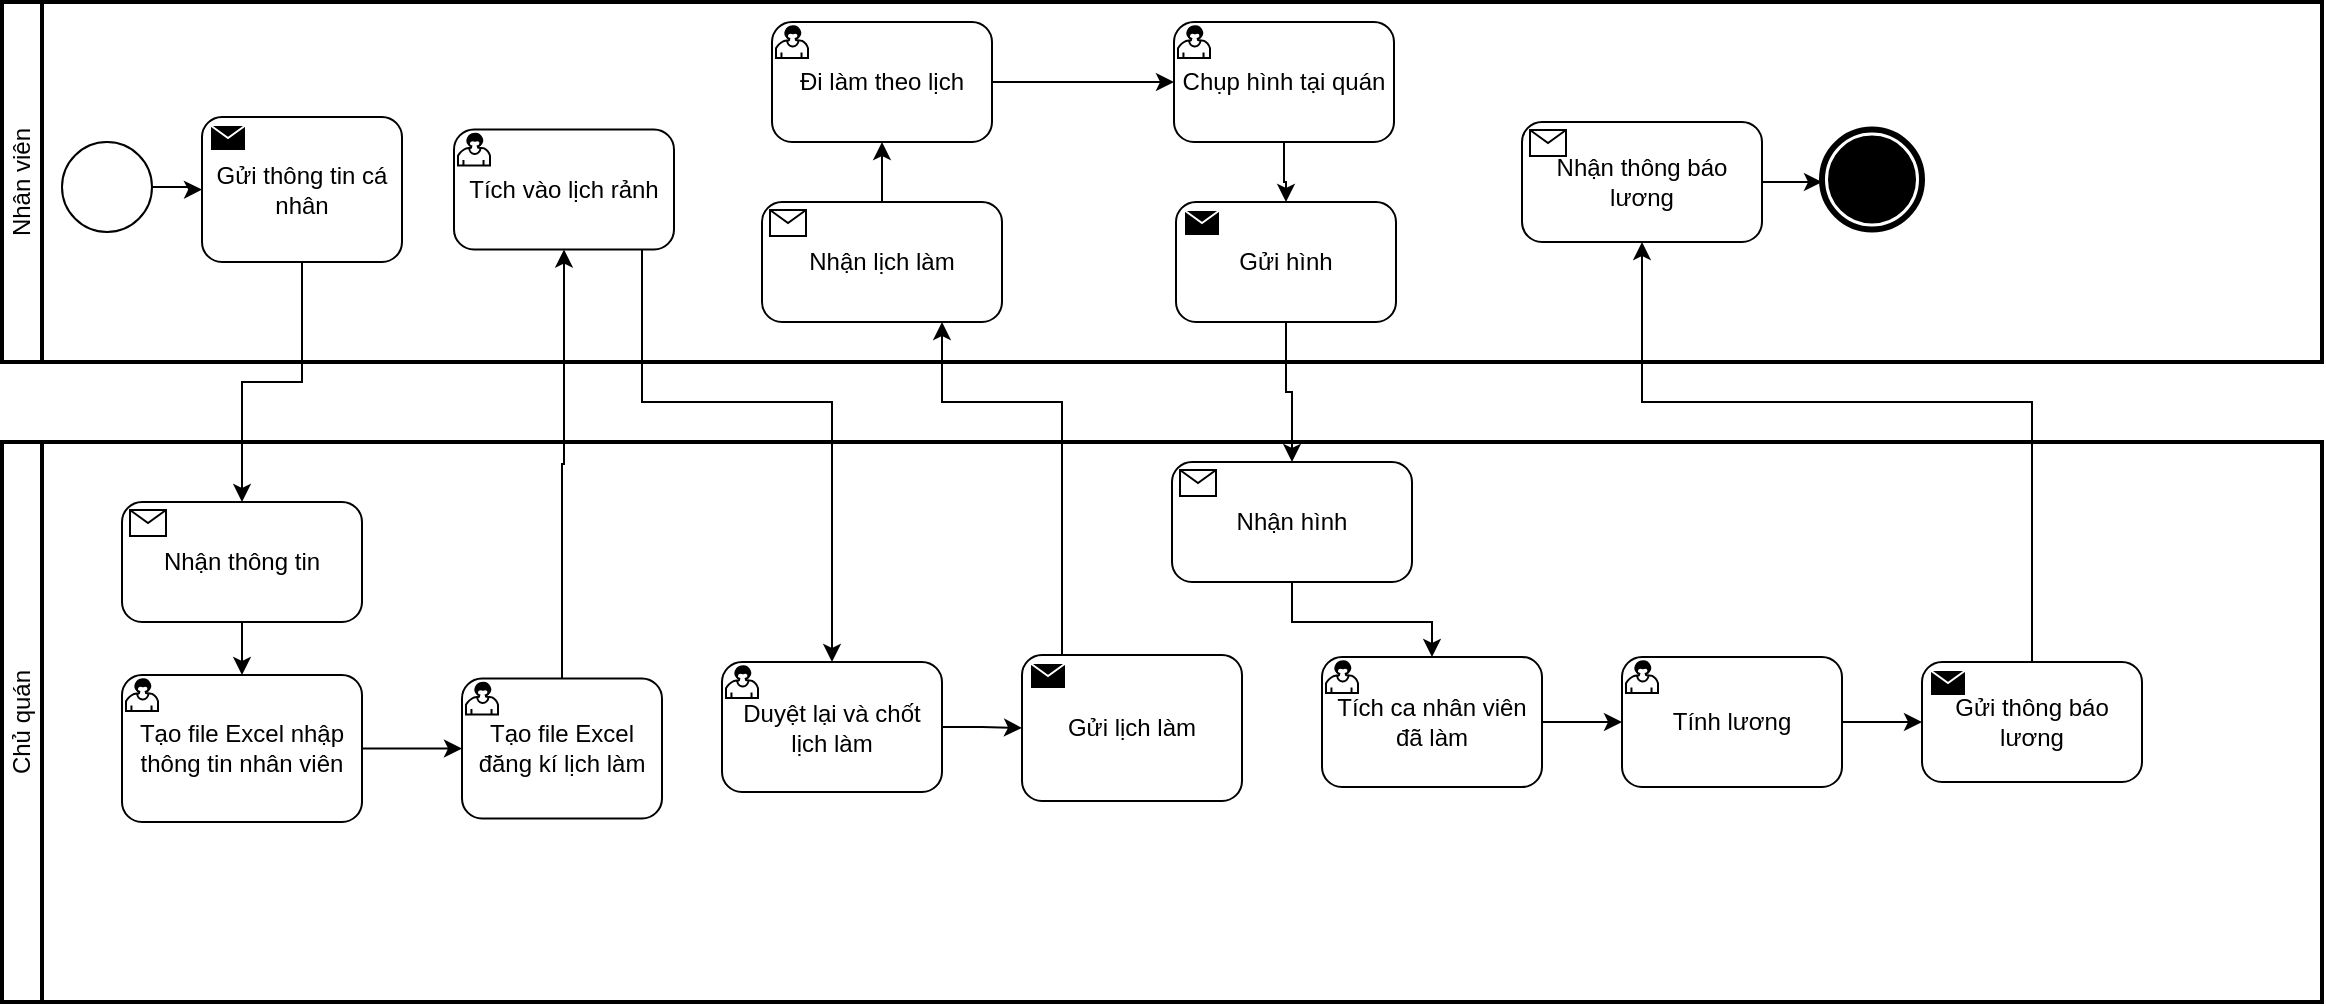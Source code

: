 <mxfile version="24.1.0" type="device" pages="4">
  <diagram name="as-ai-bpmn" id="s72uD2RQLo3C1xAi1Bvz">
    <mxGraphModel dx="1418" dy="902" grid="1" gridSize="10" guides="1" tooltips="1" connect="1" arrows="1" fold="1" page="1" pageScale="1" pageWidth="850" pageHeight="1100" math="0" shadow="0">
      <root>
        <mxCell id="0" />
        <mxCell id="1" parent="0" />
        <mxCell id="eOIv2APIhze834-IvcnU-1" value="Nhân viên" style="swimlane;html=1;startSize=20;fontStyle=0;collapsible=0;horizontal=0;swimlaneLine=1;swimlaneFillColor=#ffffff;strokeWidth=2;whiteSpace=wrap;" parent="1" vertex="1">
          <mxGeometry x="40" y="100" width="1160" height="180" as="geometry" />
        </mxCell>
        <mxCell id="eOIv2APIhze834-IvcnU-20" value="Tích vào lịch rảnh" style="points=[[0.25,0,0],[0.5,0,0],[0.75,0,0],[1,0.25,0],[1,0.5,0],[1,0.75,0],[0.75,1,0],[0.5,1,0],[0.25,1,0],[0,0.75,0],[0,0.5,0],[0,0.25,0]];shape=mxgraph.bpmn.task;whiteSpace=wrap;rectStyle=rounded;size=10;html=1;container=1;expand=0;collapsible=0;taskMarker=user;" parent="eOIv2APIhze834-IvcnU-1" vertex="1">
          <mxGeometry x="226" y="63.75" width="110" height="60" as="geometry" />
        </mxCell>
        <mxCell id="eOIv2APIhze834-IvcnU-28" value="Nhận lịch làm" style="points=[[0.25,0,0],[0.5,0,0],[0.75,0,0],[1,0.25,0],[1,0.5,0],[1,0.75,0],[0.75,1,0],[0.5,1,0],[0.25,1,0],[0,0.75,0],[0,0.5,0],[0,0.25,0]];shape=mxgraph.bpmn.task;whiteSpace=wrap;rectStyle=rounded;size=10;html=1;container=1;expand=0;collapsible=0;taskMarker=receive;" parent="eOIv2APIhze834-IvcnU-1" vertex="1">
          <mxGeometry x="380" y="100" width="120" height="60" as="geometry" />
        </mxCell>
        <mxCell id="eOIv2APIhze834-IvcnU-31" value="Đi làm theo lịch" style="points=[[0.25,0,0],[0.5,0,0],[0.75,0,0],[1,0.25,0],[1,0.5,0],[1,0.75,0],[0.75,1,0],[0.5,1,0],[0.25,1,0],[0,0.75,0],[0,0.5,0],[0,0.25,0]];shape=mxgraph.bpmn.task;whiteSpace=wrap;rectStyle=rounded;size=10;html=1;container=1;expand=0;collapsible=0;taskMarker=user;" parent="eOIv2APIhze834-IvcnU-1" vertex="1">
          <mxGeometry x="385" y="10" width="110" height="60" as="geometry" />
        </mxCell>
        <mxCell id="eOIv2APIhze834-IvcnU-34" style="edgeStyle=orthogonalEdgeStyle;rounded=0;orthogonalLoop=1;jettySize=auto;html=1;entryX=0.5;entryY=1;entryDx=0;entryDy=0;entryPerimeter=0;" parent="eOIv2APIhze834-IvcnU-1" source="eOIv2APIhze834-IvcnU-28" target="eOIv2APIhze834-IvcnU-31" edge="1">
          <mxGeometry relative="1" as="geometry" />
        </mxCell>
        <mxCell id="eOIv2APIhze834-IvcnU-35" value="Chụp hình tại quán" style="points=[[0.25,0,0],[0.5,0,0],[0.75,0,0],[1,0.25,0],[1,0.5,0],[1,0.75,0],[0.75,1,0],[0.5,1,0],[0.25,1,0],[0,0.75,0],[0,0.5,0],[0,0.25,0]];shape=mxgraph.bpmn.task;whiteSpace=wrap;rectStyle=rounded;size=10;html=1;container=1;expand=0;collapsible=0;taskMarker=user;" parent="eOIv2APIhze834-IvcnU-1" vertex="1">
          <mxGeometry x="586" y="10" width="110" height="60" as="geometry" />
        </mxCell>
        <mxCell id="eOIv2APIhze834-IvcnU-36" style="edgeStyle=orthogonalEdgeStyle;rounded=0;orthogonalLoop=1;jettySize=auto;html=1;entryX=0;entryY=0.5;entryDx=0;entryDy=0;entryPerimeter=0;" parent="eOIv2APIhze834-IvcnU-1" source="eOIv2APIhze834-IvcnU-31" target="eOIv2APIhze834-IvcnU-35" edge="1">
          <mxGeometry relative="1" as="geometry" />
        </mxCell>
        <mxCell id="eOIv2APIhze834-IvcnU-39" value="Gửi hình" style="points=[[0.25,0,0],[0.5,0,0],[0.75,0,0],[1,0.25,0],[1,0.5,0],[1,0.75,0],[0.75,1,0],[0.5,1,0],[0.25,1,0],[0,0.75,0],[0,0.5,0],[0,0.25,0]];shape=mxgraph.bpmn.task;whiteSpace=wrap;rectStyle=rounded;size=10;html=1;container=1;expand=0;collapsible=0;taskMarker=send;" parent="eOIv2APIhze834-IvcnU-1" vertex="1">
          <mxGeometry x="587" y="100" width="110" height="60" as="geometry" />
        </mxCell>
        <mxCell id="eOIv2APIhze834-IvcnU-41" style="edgeStyle=orthogonalEdgeStyle;rounded=0;orthogonalLoop=1;jettySize=auto;html=1;entryX=0.5;entryY=0;entryDx=0;entryDy=0;entryPerimeter=0;" parent="eOIv2APIhze834-IvcnU-1" source="eOIv2APIhze834-IvcnU-35" target="eOIv2APIhze834-IvcnU-39" edge="1">
          <mxGeometry relative="1" as="geometry" />
        </mxCell>
        <mxCell id="eOIv2APIhze834-IvcnU-48" value="Nhận thông báo lương" style="points=[[0.25,0,0],[0.5,0,0],[0.75,0,0],[1,0.25,0],[1,0.5,0],[1,0.75,0],[0.75,1,0],[0.5,1,0],[0.25,1,0],[0,0.75,0],[0,0.5,0],[0,0.25,0]];shape=mxgraph.bpmn.task;whiteSpace=wrap;rectStyle=rounded;size=10;html=1;container=1;expand=0;collapsible=0;taskMarker=receive;" parent="eOIv2APIhze834-IvcnU-1" vertex="1">
          <mxGeometry x="760" y="60" width="120" height="60" as="geometry" />
        </mxCell>
        <mxCell id="eOIv2APIhze834-IvcnU-51" style="edgeStyle=orthogonalEdgeStyle;rounded=0;orthogonalLoop=1;jettySize=auto;html=1;entryX=0;entryY=0.5;entryDx=0;entryDy=0;entryPerimeter=0;" parent="eOIv2APIhze834-IvcnU-1" source="eOIv2APIhze834-IvcnU-48" edge="1">
          <mxGeometry relative="1" as="geometry">
            <mxPoint x="910" y="90" as="targetPoint" />
          </mxGeometry>
        </mxCell>
        <mxCell id="eOIv2APIhze834-IvcnU-52" value="" style="points=[[0.145,0.145,0],[0.5,0,0],[0.855,0.145,0],[1,0.5,0],[0.855,0.855,0],[0.5,1,0],[0.145,0.855,0],[0,0.5,0]];shape=mxgraph.bpmn.event;html=1;verticalLabelPosition=bottom;labelBackgroundColor=#ffffff;verticalAlign=top;align=center;perimeter=ellipsePerimeter;outlineConnect=0;aspect=fixed;outline=standard;symbol=general;" parent="eOIv2APIhze834-IvcnU-1" vertex="1">
          <mxGeometry x="30" y="70" width="45" height="45" as="geometry" />
        </mxCell>
        <mxCell id="eOIv2APIhze834-IvcnU-53" value="Gửi thông tin cá nhân" style="points=[[0.25,0,0],[0.5,0,0],[0.75,0,0],[1,0.25,0],[1,0.5,0],[1,0.75,0],[0.75,1,0],[0.5,1,0],[0.25,1,0],[0,0.75,0],[0,0.5,0],[0,0.25,0]];shape=mxgraph.bpmn.task;whiteSpace=wrap;rectStyle=rounded;size=10;html=1;container=1;expand=0;collapsible=0;taskMarker=send;" parent="eOIv2APIhze834-IvcnU-1" vertex="1">
          <mxGeometry x="100" y="57.5" width="100" height="72.5" as="geometry" />
        </mxCell>
        <mxCell id="eOIv2APIhze834-IvcnU-58" style="edgeStyle=orthogonalEdgeStyle;rounded=0;orthogonalLoop=1;jettySize=auto;html=1;entryX=0;entryY=0.5;entryDx=0;entryDy=0;entryPerimeter=0;" parent="eOIv2APIhze834-IvcnU-1" source="eOIv2APIhze834-IvcnU-52" target="eOIv2APIhze834-IvcnU-53" edge="1">
          <mxGeometry relative="1" as="geometry" />
        </mxCell>
        <mxCell id="HGgBGZpWyLn6VPhZ_CKR-1" value="" style="points=[[0.145,0.145,0],[0.5,0,0],[0.855,0.145,0],[1,0.5,0],[0.855,0.855,0],[0.5,1,0],[0.145,0.855,0],[0,0.5,0]];shape=mxgraph.bpmn.event;html=1;verticalLabelPosition=bottom;labelBackgroundColor=#ffffff;verticalAlign=top;align=center;perimeter=ellipsePerimeter;outlineConnect=0;aspect=fixed;outline=end;symbol=terminate;" parent="eOIv2APIhze834-IvcnU-1" vertex="1">
          <mxGeometry x="910" y="63.75" width="50" height="50" as="geometry" />
        </mxCell>
        <mxCell id="eOIv2APIhze834-IvcnU-2" value="Chủ quán" style="swimlane;html=1;startSize=20;fontStyle=0;collapsible=0;horizontal=0;swimlaneLine=1;swimlaneFillColor=#ffffff;strokeWidth=2;whiteSpace=wrap;" parent="1" vertex="1">
          <mxGeometry x="40" y="320" width="1160" height="280" as="geometry" />
        </mxCell>
        <mxCell id="eOIv2APIhze834-IvcnU-19" value="Tạo file Excel đăng kí lịch làm" style="points=[[0.25,0,0],[0.5,0,0],[0.75,0,0],[1,0.25,0],[1,0.5,0],[1,0.75,0],[0.75,1,0],[0.5,1,0],[0.25,1,0],[0,0.75,0],[0,0.5,0],[0,0.25,0]];shape=mxgraph.bpmn.task;whiteSpace=wrap;rectStyle=rounded;size=10;html=1;container=1;expand=0;collapsible=0;taskMarker=user;" parent="eOIv2APIhze834-IvcnU-2" vertex="1">
          <mxGeometry x="230" y="118.25" width="100" height="70" as="geometry" />
        </mxCell>
        <mxCell id="eOIv2APIhze834-IvcnU-23" value="Duyệt lại và chốt lịch làm" style="points=[[0.25,0,0],[0.5,0,0],[0.75,0,0],[1,0.25,0],[1,0.5,0],[1,0.75,0],[0.75,1,0],[0.5,1,0],[0.25,1,0],[0,0.75,0],[0,0.5,0],[0,0.25,0]];shape=mxgraph.bpmn.task;whiteSpace=wrap;rectStyle=rounded;size=10;html=1;container=1;expand=0;collapsible=0;taskMarker=user;" parent="eOIv2APIhze834-IvcnU-2" vertex="1">
          <mxGeometry x="360" y="110" width="110" height="65" as="geometry" />
        </mxCell>
        <mxCell id="eOIv2APIhze834-IvcnU-27" value="Gửi lịch làm" style="points=[[0.25,0,0],[0.5,0,0],[0.75,0,0],[1,0.25,0],[1,0.5,0],[1,0.75,0],[0.75,1,0],[0.5,1,0],[0.25,1,0],[0,0.75,0],[0,0.5,0],[0,0.25,0]];shape=mxgraph.bpmn.task;whiteSpace=wrap;rectStyle=rounded;size=10;html=1;container=1;expand=0;collapsible=0;taskMarker=send;" parent="eOIv2APIhze834-IvcnU-2" vertex="1">
          <mxGeometry x="510" y="106.5" width="110" height="73" as="geometry" />
        </mxCell>
        <mxCell id="eOIv2APIhze834-IvcnU-32" value="Tích ca nhân viên đã làm" style="points=[[0.25,0,0],[0.5,0,0],[0.75,0,0],[1,0.25,0],[1,0.5,0],[1,0.75,0],[0.75,1,0],[0.5,1,0],[0.25,1,0],[0,0.75,0],[0,0.5,0],[0,0.25,0]];shape=mxgraph.bpmn.task;whiteSpace=wrap;rectStyle=rounded;size=10;html=1;container=1;expand=0;collapsible=0;taskMarker=user;" parent="eOIv2APIhze834-IvcnU-2" vertex="1">
          <mxGeometry x="660" y="107.5" width="110" height="65" as="geometry" />
        </mxCell>
        <mxCell id="eOIv2APIhze834-IvcnU-38" value="Nhận hình" style="points=[[0.25,0,0],[0.5,0,0],[0.75,0,0],[1,0.25,0],[1,0.5,0],[1,0.75,0],[0.75,1,0],[0.5,1,0],[0.25,1,0],[0,0.75,0],[0,0.5,0],[0,0.25,0]];shape=mxgraph.bpmn.task;whiteSpace=wrap;rectStyle=rounded;size=10;html=1;container=1;expand=0;collapsible=0;taskMarker=receive;" parent="eOIv2APIhze834-IvcnU-2" vertex="1">
          <mxGeometry x="585" y="10" width="120" height="60" as="geometry" />
        </mxCell>
        <mxCell id="eOIv2APIhze834-IvcnU-44" value="Tính lương" style="points=[[0.25,0,0],[0.5,0,0],[0.75,0,0],[1,0.25,0],[1,0.5,0],[1,0.75,0],[0.75,1,0],[0.5,1,0],[0.25,1,0],[0,0.75,0],[0,0.5,0],[0,0.25,0]];shape=mxgraph.bpmn.task;whiteSpace=wrap;rectStyle=rounded;size=10;html=1;container=1;expand=0;collapsible=0;taskMarker=user;" parent="eOIv2APIhze834-IvcnU-2" vertex="1">
          <mxGeometry x="810" y="107.5" width="110" height="65" as="geometry" />
        </mxCell>
        <mxCell id="eOIv2APIhze834-IvcnU-45" style="edgeStyle=orthogonalEdgeStyle;rounded=0;orthogonalLoop=1;jettySize=auto;html=1;entryX=0;entryY=0.5;entryDx=0;entryDy=0;entryPerimeter=0;" parent="eOIv2APIhze834-IvcnU-2" source="eOIv2APIhze834-IvcnU-32" target="eOIv2APIhze834-IvcnU-44" edge="1">
          <mxGeometry relative="1" as="geometry" />
        </mxCell>
        <mxCell id="eOIv2APIhze834-IvcnU-46" value="Gửi thông báo lương" style="points=[[0.25,0,0],[0.5,0,0],[0.75,0,0],[1,0.25,0],[1,0.5,0],[1,0.75,0],[0.75,1,0],[0.5,1,0],[0.25,1,0],[0,0.75,0],[0,0.5,0],[0,0.25,0]];shape=mxgraph.bpmn.task;whiteSpace=wrap;rectStyle=rounded;size=10;html=1;container=1;expand=0;collapsible=0;taskMarker=send;" parent="eOIv2APIhze834-IvcnU-2" vertex="1">
          <mxGeometry x="960" y="110" width="110" height="60" as="geometry" />
        </mxCell>
        <mxCell id="eOIv2APIhze834-IvcnU-47" style="edgeStyle=orthogonalEdgeStyle;rounded=0;orthogonalLoop=1;jettySize=auto;html=1;entryX=0;entryY=0.5;entryDx=0;entryDy=0;entryPerimeter=0;" parent="eOIv2APIhze834-IvcnU-2" source="eOIv2APIhze834-IvcnU-44" target="eOIv2APIhze834-IvcnU-46" edge="1">
          <mxGeometry relative="1" as="geometry" />
        </mxCell>
        <mxCell id="eOIv2APIhze834-IvcnU-54" value="Nhận thông tin" style="points=[[0.25,0,0],[0.5,0,0],[0.75,0,0],[1,0.25,0],[1,0.5,0],[1,0.75,0],[0.75,1,0],[0.5,1,0],[0.25,1,0],[0,0.75,0],[0,0.5,0],[0,0.25,0]];shape=mxgraph.bpmn.task;whiteSpace=wrap;rectStyle=rounded;size=10;html=1;container=1;expand=0;collapsible=0;taskMarker=receive;" parent="eOIv2APIhze834-IvcnU-2" vertex="1">
          <mxGeometry x="60" y="30" width="120" height="60" as="geometry" />
        </mxCell>
        <mxCell id="eOIv2APIhze834-IvcnU-56" value="Tạo file Excel nhập thông tin nhân viên" style="points=[[0.25,0,0],[0.5,0,0],[0.75,0,0],[1,0.25,0],[1,0.5,0],[1,0.75,0],[0.75,1,0],[0.5,1,0],[0.25,1,0],[0,0.75,0],[0,0.5,0],[0,0.25,0]];shape=mxgraph.bpmn.task;whiteSpace=wrap;rectStyle=rounded;size=10;html=1;container=1;expand=0;collapsible=0;taskMarker=user;" parent="eOIv2APIhze834-IvcnU-2" vertex="1">
          <mxGeometry x="60" y="116.5" width="120" height="73.5" as="geometry" />
        </mxCell>
        <mxCell id="eOIv2APIhze834-IvcnU-57" style="edgeStyle=orthogonalEdgeStyle;rounded=0;orthogonalLoop=1;jettySize=auto;html=1;entryX=0;entryY=0.5;entryDx=0;entryDy=0;entryPerimeter=0;" parent="eOIv2APIhze834-IvcnU-2" source="eOIv2APIhze834-IvcnU-56" target="eOIv2APIhze834-IvcnU-19" edge="1">
          <mxGeometry relative="1" as="geometry" />
        </mxCell>
        <mxCell id="eOIv2APIhze834-IvcnU-60" style="edgeStyle=orthogonalEdgeStyle;rounded=0;orthogonalLoop=1;jettySize=auto;html=1;entryX=0.5;entryY=0;entryDx=0;entryDy=0;entryPerimeter=0;" parent="eOIv2APIhze834-IvcnU-2" source="eOIv2APIhze834-IvcnU-54" target="eOIv2APIhze834-IvcnU-56" edge="1">
          <mxGeometry relative="1" as="geometry" />
        </mxCell>
        <mxCell id="eOIv2APIhze834-IvcnU-64" style="edgeStyle=orthogonalEdgeStyle;rounded=0;orthogonalLoop=1;jettySize=auto;html=1;entryX=0;entryY=0.5;entryDx=0;entryDy=0;entryPerimeter=0;" parent="eOIv2APIhze834-IvcnU-2" source="eOIv2APIhze834-IvcnU-23" target="eOIv2APIhze834-IvcnU-27" edge="1">
          <mxGeometry relative="1" as="geometry" />
        </mxCell>
        <mxCell id="eOIv2APIhze834-IvcnU-69" style="edgeStyle=orthogonalEdgeStyle;rounded=0;orthogonalLoop=1;jettySize=auto;html=1;entryX=0.5;entryY=0;entryDx=0;entryDy=0;entryPerimeter=0;" parent="eOIv2APIhze834-IvcnU-2" source="eOIv2APIhze834-IvcnU-38" target="eOIv2APIhze834-IvcnU-32" edge="1">
          <mxGeometry relative="1" as="geometry" />
        </mxCell>
        <mxCell id="eOIv2APIhze834-IvcnU-55" style="edgeStyle=orthogonalEdgeStyle;rounded=0;orthogonalLoop=1;jettySize=auto;html=1;entryX=0.5;entryY=0;entryDx=0;entryDy=0;entryPerimeter=0;" parent="1" source="eOIv2APIhze834-IvcnU-53" target="eOIv2APIhze834-IvcnU-54" edge="1">
          <mxGeometry relative="1" as="geometry" />
        </mxCell>
        <mxCell id="eOIv2APIhze834-IvcnU-61" style="edgeStyle=orthogonalEdgeStyle;rounded=0;orthogonalLoop=1;jettySize=auto;html=1;entryX=0.5;entryY=1;entryDx=0;entryDy=0;entryPerimeter=0;" parent="1" source="eOIv2APIhze834-IvcnU-19" target="eOIv2APIhze834-IvcnU-20" edge="1">
          <mxGeometry relative="1" as="geometry" />
        </mxCell>
        <mxCell id="eOIv2APIhze834-IvcnU-62" style="edgeStyle=orthogonalEdgeStyle;rounded=0;orthogonalLoop=1;jettySize=auto;html=1;entryX=0.5;entryY=0;entryDx=0;entryDy=0;entryPerimeter=0;" parent="1" source="eOIv2APIhze834-IvcnU-20" target="eOIv2APIhze834-IvcnU-23" edge="1">
          <mxGeometry relative="1" as="geometry">
            <Array as="points">
              <mxPoint x="360" y="300" />
              <mxPoint x="455" y="300" />
            </Array>
          </mxGeometry>
        </mxCell>
        <mxCell id="eOIv2APIhze834-IvcnU-66" style="edgeStyle=orthogonalEdgeStyle;rounded=0;orthogonalLoop=1;jettySize=auto;html=1;entryX=0.75;entryY=1;entryDx=0;entryDy=0;entryPerimeter=0;" parent="1" source="eOIv2APIhze834-IvcnU-27" target="eOIv2APIhze834-IvcnU-28" edge="1">
          <mxGeometry relative="1" as="geometry">
            <Array as="points">
              <mxPoint x="570" y="300" />
              <mxPoint x="510" y="300" />
            </Array>
          </mxGeometry>
        </mxCell>
        <mxCell id="eOIv2APIhze834-IvcnU-68" style="edgeStyle=orthogonalEdgeStyle;rounded=0;orthogonalLoop=1;jettySize=auto;html=1;entryX=0.5;entryY=0;entryDx=0;entryDy=0;entryPerimeter=0;" parent="1" source="eOIv2APIhze834-IvcnU-39" target="eOIv2APIhze834-IvcnU-38" edge="1">
          <mxGeometry relative="1" as="geometry" />
        </mxCell>
        <mxCell id="eOIv2APIhze834-IvcnU-70" style="edgeStyle=orthogonalEdgeStyle;rounded=0;orthogonalLoop=1;jettySize=auto;html=1;entryX=0.5;entryY=1;entryDx=0;entryDy=0;entryPerimeter=0;" parent="1" source="eOIv2APIhze834-IvcnU-46" target="eOIv2APIhze834-IvcnU-48" edge="1">
          <mxGeometry relative="1" as="geometry">
            <Array as="points">
              <mxPoint x="1055" y="300" />
              <mxPoint x="860" y="300" />
            </Array>
          </mxGeometry>
        </mxCell>
      </root>
    </mxGraphModel>
  </diagram>
  <diagram id="ppBOI5Q6uqUPesmLRVH8" name="tobe-system-bpmn">
    <mxGraphModel dx="3900" dy="3580" grid="1" gridSize="10" guides="1" tooltips="1" connect="1" arrows="1" fold="1" page="1" pageScale="1" pageWidth="850" pageHeight="1100" math="0" shadow="0">
      <root>
        <mxCell id="0" />
        <mxCell id="1" parent="0" />
        <mxCell id="mfKZD1bs8GT6rzWeoJmu-1" value="&lt;span style=&quot;font-size: 20px;&quot;&gt;CHỦ QUÁN&lt;/span&gt;" style="swimlane;html=1;startSize=40;fontStyle=1;collapsible=0;horizontal=0;swimlaneLine=1;swimlaneFillColor=#ffffff;strokeWidth=2;whiteSpace=wrap;fillColor=#dae8fc;gradientColor=#7ea6e0;strokeColor=#6c8ebf;" vertex="1" parent="1">
          <mxGeometry x="40" y="-430" width="3950" height="530" as="geometry" />
        </mxCell>
        <mxCell id="mfKZD1bs8GT6rzWeoJmu-2" value="Chọn đăng nhập với tư cách chủ quán" style="points=[[0.25,0,0],[0.5,0,0],[0.75,0,0],[1,0.25,0],[1,0.5,0],[1,0.75,0],[0.75,1,0],[0.5,1,0],[0.25,1,0],[0,0.75,0],[0,0.5,0],[0,0.25,0]];shape=mxgraph.bpmn.task;whiteSpace=wrap;rectStyle=rounded;size=10;html=1;container=1;expand=0;collapsible=0;taskMarker=user;fontSize=14;" vertex="1" parent="mfKZD1bs8GT6rzWeoJmu-1">
          <mxGeometry x="90" y="110" width="140" height="60" as="geometry" />
        </mxCell>
        <mxCell id="mfKZD1bs8GT6rzWeoJmu-3" value="Nhập mã đăng nhập" style="points=[[0.25,0,0],[0.5,0,0],[0.75,0,0],[1,0.25,0],[1,0.5,0],[1,0.75,0],[0.75,1,0],[0.5,1,0],[0.25,1,0],[0,0.75,0],[0,0.5,0],[0,0.25,0]];shape=mxgraph.bpmn.task;whiteSpace=wrap;rectStyle=rounded;size=10;html=1;container=1;expand=0;collapsible=0;taskMarker=user;fontSize=14;" vertex="1" parent="mfKZD1bs8GT6rzWeoJmu-1">
          <mxGeometry x="280" y="110" width="130" height="60" as="geometry" />
        </mxCell>
        <mxCell id="mfKZD1bs8GT6rzWeoJmu-4" style="edgeStyle=orthogonalEdgeStyle;rounded=0;orthogonalLoop=1;jettySize=auto;html=1;entryX=0;entryY=0.5;entryDx=0;entryDy=0;entryPerimeter=0;" edge="1" parent="mfKZD1bs8GT6rzWeoJmu-1" source="mfKZD1bs8GT6rzWeoJmu-2" target="mfKZD1bs8GT6rzWeoJmu-3">
          <mxGeometry relative="1" as="geometry" />
        </mxCell>
        <mxCell id="mfKZD1bs8GT6rzWeoJmu-5" value="Nhập mật khẩu" style="points=[[0.25,0,0],[0.5,0,0],[0.75,0,0],[1,0.25,0],[1,0.5,0],[1,0.75,0],[0.75,1,0],[0.5,1,0],[0.25,1,0],[0,0.75,0],[0,0.5,0],[0,0.25,0]];shape=mxgraph.bpmn.task;whiteSpace=wrap;rectStyle=rounded;size=10;html=1;container=1;expand=0;collapsible=0;taskMarker=user;fontSize=14;" vertex="1" parent="mfKZD1bs8GT6rzWeoJmu-1">
          <mxGeometry x="280" y="210" width="130" height="50" as="geometry" />
        </mxCell>
        <mxCell id="mfKZD1bs8GT6rzWeoJmu-6" style="edgeStyle=orthogonalEdgeStyle;rounded=0;orthogonalLoop=1;jettySize=auto;html=1;entryX=0.5;entryY=0;entryDx=0;entryDy=0;entryPerimeter=0;" edge="1" parent="mfKZD1bs8GT6rzWeoJmu-1" source="mfKZD1bs8GT6rzWeoJmu-3" target="mfKZD1bs8GT6rzWeoJmu-5">
          <mxGeometry relative="1" as="geometry" />
        </mxCell>
        <mxCell id="mfKZD1bs8GT6rzWeoJmu-7" value="&lt;font style=&quot;font-size: 14px;&quot;&gt;Chọn chức năng&lt;/font&gt;" style="points=[[0.25,0,0],[0.5,0,0],[0.75,0,0],[1,0.25,0],[1,0.5,0],[1,0.75,0],[0.75,1,0],[0.5,1,0],[0.25,1,0],[0,0.75,0],[0,0.5,0],[0,0.25,0]];shape=mxgraph.bpmn.task;whiteSpace=wrap;rectStyle=rounded;size=10;html=1;container=1;expand=0;collapsible=0;taskMarker=user;" vertex="1" parent="mfKZD1bs8GT6rzWeoJmu-1">
          <mxGeometry x="1610" y="210" width="140" height="80" as="geometry" />
        </mxCell>
        <mxCell id="mfKZD1bs8GT6rzWeoJmu-8" value="" style="points=[[0.25,0.25,0],[0.5,0,0],[0.75,0.25,0],[1,0.5,0],[0.75,0.75,0],[0.5,1,0],[0.25,0.75,0],[0,0.5,0]];shape=mxgraph.bpmn.gateway2;html=1;verticalLabelPosition=bottom;labelBackgroundColor=#ffffff;verticalAlign=top;align=center;perimeter=rhombusPerimeter;outlineConnect=0;outline=none;symbol=none;gwType=exclusive;" vertex="1" parent="mfKZD1bs8GT6rzWeoJmu-1">
          <mxGeometry x="1780" y="225" width="50" height="50" as="geometry" />
        </mxCell>
        <mxCell id="mfKZD1bs8GT6rzWeoJmu-9" style="edgeStyle=orthogonalEdgeStyle;rounded=0;orthogonalLoop=1;jettySize=auto;html=1;entryX=0;entryY=0.5;entryDx=0;entryDy=0;entryPerimeter=0;" edge="1" parent="mfKZD1bs8GT6rzWeoJmu-1" source="mfKZD1bs8GT6rzWeoJmu-7" target="mfKZD1bs8GT6rzWeoJmu-8">
          <mxGeometry relative="1" as="geometry" />
        </mxCell>
        <mxCell id="mfKZD1bs8GT6rzWeoJmu-10" value="&lt;font style=&quot;font-size: 14px;&quot;&gt;Gửi thông báo&lt;/font&gt;" style="points=[[0.25,0,0],[0.5,0,0],[0.75,0,0],[1,0.25,0],[1,0.5,0],[1,0.75,0],[0.75,1,0],[0.5,1,0],[0.25,1,0],[0,0.75,0],[0,0.5,0],[0,0.25,0]];shape=mxgraph.bpmn.task;whiteSpace=wrap;rectStyle=rounded;size=10;html=1;container=1;expand=0;collapsible=0;taskMarker=send;" vertex="1" parent="mfKZD1bs8GT6rzWeoJmu-1">
          <mxGeometry x="1885" y="350" width="145" height="60" as="geometry" />
        </mxCell>
        <mxCell id="mfKZD1bs8GT6rzWeoJmu-11" value="&lt;span style=&quot;font-size: 14px;&quot;&gt;Tạo lịch làm&lt;/span&gt;" style="points=[[0.25,0,0],[0.5,0,0],[0.75,0,0],[1,0.25,0],[1,0.5,0],[1,0.75,0],[0.75,1,0],[0.5,1,0],[0.25,1,0],[0,0.75,0],[0,0.5,0],[0,0.25,0]];shape=mxgraph.bpmn.task;whiteSpace=wrap;rectStyle=rounded;size=10;html=1;container=1;expand=0;collapsible=0;taskMarker=user;" vertex="1" parent="mfKZD1bs8GT6rzWeoJmu-1">
          <mxGeometry x="1885" y="220" width="140" height="60" as="geometry" />
        </mxCell>
        <mxCell id="mfKZD1bs8GT6rzWeoJmu-12" style="edgeStyle=orthogonalEdgeStyle;rounded=0;orthogonalLoop=1;jettySize=auto;html=1;" edge="1" parent="mfKZD1bs8GT6rzWeoJmu-1" source="mfKZD1bs8GT6rzWeoJmu-13">
          <mxGeometry relative="1" as="geometry">
            <mxPoint x="2050" y="140" as="targetPoint" />
          </mxGeometry>
        </mxCell>
        <mxCell id="mfKZD1bs8GT6rzWeoJmu-13" value="&lt;font style=&quot;font-size: 14px;&quot;&gt;Quản lý thông tin nhân viên&lt;/font&gt;" style="points=[[0.25,0,0],[0.5,0,0],[0.75,0,0],[1,0.25,0],[1,0.5,0],[1,0.75,0],[0.75,1,0],[0.5,1,0],[0.25,1,0],[0,0.75,0],[0,0.5,0],[0,0.25,0]];shape=mxgraph.bpmn.task;whiteSpace=wrap;rectStyle=rounded;size=10;html=1;container=1;expand=0;collapsible=0;taskMarker=user;" vertex="1" parent="mfKZD1bs8GT6rzWeoJmu-1">
          <mxGeometry x="1885" y="110" width="140" height="60" as="geometry" />
        </mxCell>
        <mxCell id="mfKZD1bs8GT6rzWeoJmu-14" style="edgeStyle=orthogonalEdgeStyle;rounded=0;orthogonalLoop=1;jettySize=auto;html=1;entryX=0;entryY=0.5;entryDx=0;entryDy=0;entryPerimeter=0;exitX=0.5;exitY=0;exitDx=0;exitDy=0;exitPerimeter=0;" edge="1" parent="mfKZD1bs8GT6rzWeoJmu-1" source="mfKZD1bs8GT6rzWeoJmu-8" target="mfKZD1bs8GT6rzWeoJmu-13">
          <mxGeometry relative="1" as="geometry">
            <mxPoint x="1810" y="230" as="sourcePoint" />
            <Array as="points">
              <mxPoint x="1805" y="140" />
            </Array>
          </mxGeometry>
        </mxCell>
        <mxCell id="mfKZD1bs8GT6rzWeoJmu-15" style="edgeStyle=orthogonalEdgeStyle;rounded=0;orthogonalLoop=1;jettySize=auto;html=1;entryX=0;entryY=0.5;entryDx=0;entryDy=0;entryPerimeter=0;" edge="1" parent="mfKZD1bs8GT6rzWeoJmu-1" source="mfKZD1bs8GT6rzWeoJmu-8" target="mfKZD1bs8GT6rzWeoJmu-11">
          <mxGeometry relative="1" as="geometry" />
        </mxCell>
        <mxCell id="mfKZD1bs8GT6rzWeoJmu-16" style="edgeStyle=orthogonalEdgeStyle;rounded=0;orthogonalLoop=1;jettySize=auto;html=1;entryX=0;entryY=0.5;entryDx=0;entryDy=0;entryPerimeter=0;" edge="1" parent="mfKZD1bs8GT6rzWeoJmu-1" source="mfKZD1bs8GT6rzWeoJmu-8" target="mfKZD1bs8GT6rzWeoJmu-10">
          <mxGeometry relative="1" as="geometry">
            <Array as="points">
              <mxPoint x="1805" y="380" />
            </Array>
          </mxGeometry>
        </mxCell>
        <mxCell id="mfKZD1bs8GT6rzWeoJmu-17" value="" style="points=[[0.25,0.25,0],[0.5,0,0],[0.75,0.25,0],[1,0.5,0],[0.75,0.75,0],[0.5,1,0],[0.25,0.75,0],[0,0.5,0]];shape=mxgraph.bpmn.gateway2;html=1;verticalLabelPosition=bottom;labelBackgroundColor=#ffffff;verticalAlign=top;align=center;perimeter=rhombusPerimeter;outlineConnect=0;outline=none;symbol=none;gwType=exclusive;" vertex="1" parent="mfKZD1bs8GT6rzWeoJmu-1">
          <mxGeometry x="2050" y="120" width="40" height="40" as="geometry" />
        </mxCell>
        <mxCell id="mfKZD1bs8GT6rzWeoJmu-18" value="Xóa thông tin NV" style="points=[[0.25,0,0],[0.5,0,0],[0.75,0,0],[1,0.25,0],[1,0.5,0],[1,0.75,0],[0.75,1,0],[0.5,1,0],[0.25,1,0],[0,0.75,0],[0,0.5,0],[0,0.25,0]];shape=mxgraph.bpmn.task;whiteSpace=wrap;rectStyle=rounded;size=10;html=1;container=1;expand=0;collapsible=0;taskMarker=user;" vertex="1" parent="mfKZD1bs8GT6rzWeoJmu-1">
          <mxGeometry x="2250" y="190" width="130" height="40" as="geometry" />
        </mxCell>
        <mxCell id="mfKZD1bs8GT6rzWeoJmu-19" value="Xem thông tin NV" style="points=[[0.25,0,0],[0.5,0,0],[0.75,0,0],[1,0.25,0],[1,0.5,0],[1,0.75,0],[0.75,1,0],[0.5,1,0],[0.25,1,0],[0,0.75,0],[0,0.5,0],[0,0.25,0]];shape=mxgraph.bpmn.task;whiteSpace=wrap;rectStyle=rounded;size=10;html=1;container=1;expand=0;collapsible=0;taskMarker=user;" vertex="1" parent="mfKZD1bs8GT6rzWeoJmu-1">
          <mxGeometry x="2250" y="40" width="130" height="50" as="geometry" />
        </mxCell>
        <mxCell id="mfKZD1bs8GT6rzWeoJmu-20" value="Sửa thông tin NV" style="points=[[0.25,0,0],[0.5,0,0],[0.75,0,0],[1,0.25,0],[1,0.5,0],[1,0.75,0],[0.75,1,0],[0.5,1,0],[0.25,1,0],[0,0.75,0],[0,0.5,0],[0,0.25,0]];shape=mxgraph.bpmn.task;whiteSpace=wrap;rectStyle=rounded;size=10;html=1;container=1;expand=0;collapsible=0;taskMarker=user;" vertex="1" parent="mfKZD1bs8GT6rzWeoJmu-1">
          <mxGeometry x="2250" y="115" width="130" height="50" as="geometry" />
        </mxCell>
        <mxCell id="mfKZD1bs8GT6rzWeoJmu-21" style="edgeStyle=orthogonalEdgeStyle;rounded=0;orthogonalLoop=1;jettySize=auto;html=1;entryX=0;entryY=0.5;entryDx=0;entryDy=0;entryPerimeter=0;" edge="1" parent="mfKZD1bs8GT6rzWeoJmu-1" source="mfKZD1bs8GT6rzWeoJmu-17" target="mfKZD1bs8GT6rzWeoJmu-19">
          <mxGeometry relative="1" as="geometry">
            <Array as="points">
              <mxPoint x="2070" y="65" />
            </Array>
          </mxGeometry>
        </mxCell>
        <mxCell id="mfKZD1bs8GT6rzWeoJmu-22" style="edgeStyle=orthogonalEdgeStyle;rounded=0;orthogonalLoop=1;jettySize=auto;html=1;entryX=0;entryY=0.5;entryDx=0;entryDy=0;entryPerimeter=0;" edge="1" parent="mfKZD1bs8GT6rzWeoJmu-1" source="mfKZD1bs8GT6rzWeoJmu-17" target="mfKZD1bs8GT6rzWeoJmu-20">
          <mxGeometry relative="1" as="geometry" />
        </mxCell>
        <mxCell id="mfKZD1bs8GT6rzWeoJmu-23" style="edgeStyle=orthogonalEdgeStyle;rounded=0;orthogonalLoop=1;jettySize=auto;html=1;entryX=0;entryY=0.5;entryDx=0;entryDy=0;entryPerimeter=0;" edge="1" parent="mfKZD1bs8GT6rzWeoJmu-1" source="mfKZD1bs8GT6rzWeoJmu-17" target="mfKZD1bs8GT6rzWeoJmu-18">
          <mxGeometry relative="1" as="geometry">
            <Array as="points">
              <mxPoint x="2070" y="210" />
            </Array>
          </mxGeometry>
        </mxCell>
        <mxCell id="mfKZD1bs8GT6rzWeoJmu-24" value="" style="points=[[0.25,0.25,0],[0.5,0,0],[0.75,0.25,0],[1,0.5,0],[0.75,0.75,0],[0.5,1,0],[0.25,0.75,0],[0,0.5,0]];shape=mxgraph.bpmn.gateway2;html=1;verticalLabelPosition=bottom;labelBackgroundColor=#ffffff;verticalAlign=top;align=center;perimeter=rhombusPerimeter;outlineConnect=0;outline=none;symbol=none;gwType=exclusive;" vertex="1" parent="mfKZD1bs8GT6rzWeoJmu-1">
          <mxGeometry x="2570" y="120" width="40" height="40" as="geometry" />
        </mxCell>
        <mxCell id="mfKZD1bs8GT6rzWeoJmu-25" style="edgeStyle=orthogonalEdgeStyle;rounded=0;orthogonalLoop=1;jettySize=auto;html=1;entryX=0.5;entryY=0;entryDx=0;entryDy=0;entryPerimeter=0;" edge="1" parent="mfKZD1bs8GT6rzWeoJmu-1" source="mfKZD1bs8GT6rzWeoJmu-19" target="mfKZD1bs8GT6rzWeoJmu-24">
          <mxGeometry relative="1" as="geometry" />
        </mxCell>
        <mxCell id="mfKZD1bs8GT6rzWeoJmu-26" style="edgeStyle=orthogonalEdgeStyle;rounded=0;orthogonalLoop=1;jettySize=auto;html=1;entryX=0;entryY=0.5;entryDx=0;entryDy=0;entryPerimeter=0;" edge="1" parent="mfKZD1bs8GT6rzWeoJmu-1" source="mfKZD1bs8GT6rzWeoJmu-20" target="mfKZD1bs8GT6rzWeoJmu-24">
          <mxGeometry relative="1" as="geometry" />
        </mxCell>
        <mxCell id="mfKZD1bs8GT6rzWeoJmu-27" style="edgeStyle=orthogonalEdgeStyle;rounded=0;orthogonalLoop=1;jettySize=auto;html=1;entryX=0.5;entryY=1;entryDx=0;entryDy=0;entryPerimeter=0;" edge="1" parent="mfKZD1bs8GT6rzWeoJmu-1" source="mfKZD1bs8GT6rzWeoJmu-18" target="mfKZD1bs8GT6rzWeoJmu-24">
          <mxGeometry relative="1" as="geometry" />
        </mxCell>
        <mxCell id="mfKZD1bs8GT6rzWeoJmu-28" value="&lt;font style=&quot;font-size: 15px;&quot;&gt;Xếp lại lịch làm&lt;/font&gt;" style="points=[[0.25,0,0],[0.5,0,0],[0.75,0,0],[1,0.25,0],[1,0.5,0],[1,0.75,0],[0.75,1,0],[0.5,1,0],[0.25,1,0],[0,0.75,0],[0,0.5,0],[0,0.25,0]];shape=mxgraph.bpmn.task;whiteSpace=wrap;rectStyle=rounded;size=10;html=1;container=1;expand=0;collapsible=0;taskMarker=user;" vertex="1" parent="mfKZD1bs8GT6rzWeoJmu-1">
          <mxGeometry x="2180" y="275" width="120" height="55" as="geometry" />
        </mxCell>
        <mxCell id="mfKZD1bs8GT6rzWeoJmu-29" value="" style="points=[[0.145,0.145,0],[0.5,0,0],[0.855,0.145,0],[1,0.5,0],[0.855,0.855,0],[0.5,1,0],[0.145,0.855,0],[0,0.5,0]];shape=mxgraph.bpmn.event;html=1;verticalLabelPosition=bottom;labelBackgroundColor=#ffffff;verticalAlign=top;align=center;perimeter=ellipsePerimeter;outlineConnect=0;aspect=fixed;outline=end;symbol=terminate2;" vertex="1" parent="mfKZD1bs8GT6rzWeoJmu-1">
          <mxGeometry x="3620" y="175" width="70" height="70" as="geometry" />
        </mxCell>
        <mxCell id="mfKZD1bs8GT6rzWeoJmu-30" style="edgeStyle=orthogonalEdgeStyle;rounded=0;orthogonalLoop=1;jettySize=auto;html=1;entryX=0.5;entryY=0;entryDx=0;entryDy=0;entryPerimeter=0;" edge="1" parent="mfKZD1bs8GT6rzWeoJmu-1" source="mfKZD1bs8GT6rzWeoJmu-24" target="mfKZD1bs8GT6rzWeoJmu-29">
          <mxGeometry relative="1" as="geometry" />
        </mxCell>
        <mxCell id="mfKZD1bs8GT6rzWeoJmu-31" style="edgeStyle=orthogonalEdgeStyle;rounded=0;orthogonalLoop=1;jettySize=auto;html=1;entryX=0.5;entryY=1;entryDx=0;entryDy=0;entryPerimeter=0;" edge="1" parent="mfKZD1bs8GT6rzWeoJmu-1" source="mfKZD1bs8GT6rzWeoJmu-28" target="mfKZD1bs8GT6rzWeoJmu-29">
          <mxGeometry relative="1" as="geometry" />
        </mxCell>
        <mxCell id="mfKZD1bs8GT6rzWeoJmu-32" value="&lt;font style=&quot;font-size: 20px;&quot;&gt;HỆ THỐNG&lt;/font&gt;" style="swimlane;html=1;startSize=40;fontStyle=1;collapsible=0;horizontal=0;swimlaneLine=1;swimlaneFillColor=#ffffff;strokeWidth=2;whiteSpace=wrap;fillColor=#dae8fc;gradientColor=#7ea6e0;strokeColor=#6c8ebf;fontSize=14;" vertex="1" parent="1">
          <mxGeometry x="40" y="100" width="3950" height="500" as="geometry" />
        </mxCell>
        <mxCell id="mfKZD1bs8GT6rzWeoJmu-33" value="&lt;font style=&quot;font-size: 14px;&quot;&gt;Xác thực thông tin đăng kí&lt;/font&gt;" style="points=[[0.25,0,0],[0.5,0,0],[0.75,0,0],[1,0.25,0],[1,0.5,0],[1,0.75,0],[0.75,1,0],[0.5,1,0],[0.25,1,0],[0,0.75,0],[0,0.5,0],[0,0.25,0]];shape=mxgraph.bpmn.task;whiteSpace=wrap;rectStyle=rounded;size=10;html=1;container=1;expand=0;collapsible=0;taskMarker=service;" vertex="1" parent="mfKZD1bs8GT6rzWeoJmu-32">
          <mxGeometry x="460" y="190" width="130" height="60" as="geometry" />
        </mxCell>
        <mxCell id="mfKZD1bs8GT6rzWeoJmu-34" value="" style="points=[[0.25,0.25,0],[0.5,0,0],[0.75,0.25,0],[1,0.5,0],[0.75,0.75,0],[0.5,1,0],[0.25,0.75,0],[0,0.5,0]];shape=mxgraph.bpmn.gateway2;html=1;verticalLabelPosition=bottom;labelBackgroundColor=#ffffff;verticalAlign=top;align=center;perimeter=rhombusPerimeter;outlineConnect=0;outline=none;symbol=none;gwType=exclusive;" vertex="1" parent="mfKZD1bs8GT6rzWeoJmu-32">
          <mxGeometry x="630" y="200" width="40" height="40" as="geometry" />
        </mxCell>
        <mxCell id="mfKZD1bs8GT6rzWeoJmu-35" style="edgeStyle=orthogonalEdgeStyle;rounded=0;orthogonalLoop=1;jettySize=auto;html=1;entryX=0;entryY=0.5;entryDx=0;entryDy=0;entryPerimeter=0;" edge="1" parent="mfKZD1bs8GT6rzWeoJmu-32" source="mfKZD1bs8GT6rzWeoJmu-33" target="mfKZD1bs8GT6rzWeoJmu-34">
          <mxGeometry relative="1" as="geometry" />
        </mxCell>
        <mxCell id="mfKZD1bs8GT6rzWeoJmu-36" value="&lt;font style=&quot;font-size: 14px;&quot;&gt;Xác thực hoàn thành đăng kí&lt;/font&gt;" style="points=[[0.25,0,0],[0.5,0,0],[0.75,0,0],[1,0.25,0],[1,0.5,0],[1,0.75,0],[0.75,1,0],[0.5,1,0],[0.25,1,0],[0,0.75,0],[0,0.5,0],[0,0.25,0]];shape=mxgraph.bpmn.task;whiteSpace=wrap;rectStyle=rounded;size=10;html=1;container=1;expand=0;collapsible=0;taskMarker=service;" vertex="1" parent="mfKZD1bs8GT6rzWeoJmu-32">
          <mxGeometry x="790" y="270" width="130" height="50" as="geometry" />
        </mxCell>
        <mxCell id="mfKZD1bs8GT6rzWeoJmu-37" value="&lt;font style=&quot;font-size: 14px;&quot;&gt;Yêu cầu nhập lại&lt;/font&gt;" style="points=[[0.25,0,0],[0.5,0,0],[0.75,0,0],[1,0.25,0],[1,0.5,0],[1,0.75,0],[0.75,1,0],[0.5,1,0],[0.25,1,0],[0,0.75,0],[0,0.5,0],[0,0.25,0]];shape=mxgraph.bpmn.task;whiteSpace=wrap;rectStyle=rounded;size=10;html=1;container=1;expand=0;collapsible=0;taskMarker=service;" vertex="1" parent="mfKZD1bs8GT6rzWeoJmu-32">
          <mxGeometry x="800" y="195" width="120" height="50" as="geometry" />
        </mxCell>
        <mxCell id="mfKZD1bs8GT6rzWeoJmu-38" style="edgeStyle=orthogonalEdgeStyle;rounded=0;orthogonalLoop=1;jettySize=auto;html=1;entryX=0;entryY=0.5;entryDx=0;entryDy=0;entryPerimeter=0;exitX=1;exitY=0.5;exitDx=0;exitDy=0;exitPerimeter=0;" edge="1" parent="mfKZD1bs8GT6rzWeoJmu-32" source="mfKZD1bs8GT6rzWeoJmu-34" target="mfKZD1bs8GT6rzWeoJmu-37">
          <mxGeometry relative="1" as="geometry">
            <Array as="points">
              <mxPoint x="790" y="220" />
            </Array>
          </mxGeometry>
        </mxCell>
        <mxCell id="mfKZD1bs8GT6rzWeoJmu-39" value="&lt;font style=&quot;font-size: 15px;&quot;&gt;Thông tin thiếu&lt;/font&gt;" style="edgeLabel;html=1;align=center;verticalAlign=middle;resizable=0;points=[];" vertex="1" connectable="0" parent="mfKZD1bs8GT6rzWeoJmu-38">
          <mxGeometry x="-0.331" y="-2" relative="1" as="geometry">
            <mxPoint x="16" y="-2" as="offset" />
          </mxGeometry>
        </mxCell>
        <mxCell id="mfKZD1bs8GT6rzWeoJmu-40" style="edgeStyle=orthogonalEdgeStyle;rounded=0;orthogonalLoop=1;jettySize=auto;html=1;entryX=0;entryY=0.5;entryDx=0;entryDy=0;entryPerimeter=0;exitX=0.5;exitY=1;exitDx=0;exitDy=0;exitPerimeter=0;" edge="1" parent="mfKZD1bs8GT6rzWeoJmu-32" source="mfKZD1bs8GT6rzWeoJmu-34" target="mfKZD1bs8GT6rzWeoJmu-36">
          <mxGeometry relative="1" as="geometry">
            <Array as="points">
              <mxPoint x="650" y="295" />
            </Array>
          </mxGeometry>
        </mxCell>
        <mxCell id="mfKZD1bs8GT6rzWeoJmu-41" value="&lt;font style=&quot;font-size: 15px;&quot;&gt;Thông tin đủ&lt;/font&gt;" style="edgeLabel;html=1;align=center;verticalAlign=middle;resizable=0;points=[];" vertex="1" connectable="0" parent="mfKZD1bs8GT6rzWeoJmu-40">
          <mxGeometry x="-0.106" relative="1" as="geometry">
            <mxPoint x="28" as="offset" />
          </mxGeometry>
        </mxCell>
        <mxCell id="mfKZD1bs8GT6rzWeoJmu-42" value="Xác thực thông tin đăng nhập" style="points=[[0.25,0,0],[0.5,0,0],[0.75,0,0],[1,0.25,0],[1,0.5,0],[1,0.75,0],[0.75,1,0],[0.5,1,0],[0.25,1,0],[0,0.75,0],[0,0.5,0],[0,0.25,0]];shape=mxgraph.bpmn.task;whiteSpace=wrap;rectStyle=rounded;size=10;html=1;container=1;expand=0;collapsible=0;taskMarker=service;" vertex="1" parent="mfKZD1bs8GT6rzWeoJmu-32">
          <mxGeometry x="960" y="230" width="130" height="60" as="geometry" />
        </mxCell>
        <mxCell id="mfKZD1bs8GT6rzWeoJmu-43" value="" style="points=[[0.25,0.25,0],[0.5,0,0],[0.75,0.25,0],[1,0.5,0],[0.75,0.75,0],[0.5,1,0],[0.25,0.75,0],[0,0.5,0]];shape=mxgraph.bpmn.gateway2;html=1;verticalLabelPosition=bottom;labelBackgroundColor=#ffffff;verticalAlign=top;align=center;perimeter=rhombusPerimeter;outlineConnect=0;outline=none;symbol=none;gwType=exclusive;" vertex="1" parent="mfKZD1bs8GT6rzWeoJmu-32">
          <mxGeometry x="1140" y="242.5" width="40" height="35" as="geometry" />
        </mxCell>
        <mxCell id="mfKZD1bs8GT6rzWeoJmu-44" value="Yêu cầu đăng nhập lại" style="points=[[0.25,0,0],[0.5,0,0],[0.75,0,0],[1,0.25,0],[1,0.5,0],[1,0.75,0],[0.75,1,0],[0.5,1,0],[0.25,1,0],[0,0.75,0],[0,0.5,0],[0,0.25,0]];shape=mxgraph.bpmn.task;whiteSpace=wrap;rectStyle=rounded;size=10;html=1;container=1;expand=0;collapsible=0;taskMarker=service;fontSize=14;" vertex="1" parent="mfKZD1bs8GT6rzWeoJmu-32">
          <mxGeometry x="1400" y="230" width="140" height="60" as="geometry" />
        </mxCell>
        <mxCell id="mfKZD1bs8GT6rzWeoJmu-45" style="edgeStyle=orthogonalEdgeStyle;rounded=0;orthogonalLoop=1;jettySize=auto;html=1;entryX=0;entryY=0.5;entryDx=0;entryDy=0;entryPerimeter=0;fontSize=13;" edge="1" parent="mfKZD1bs8GT6rzWeoJmu-32" source="mfKZD1bs8GT6rzWeoJmu-43" target="mfKZD1bs8GT6rzWeoJmu-44">
          <mxGeometry relative="1" as="geometry" />
        </mxCell>
        <mxCell id="mfKZD1bs8GT6rzWeoJmu-46" value="&lt;font style=&quot;font-size: 13px;&quot;&gt;Xác thực thông tin sai &amp;lt;= 3 lần&lt;/font&gt;" style="edgeLabel;html=1;align=center;verticalAlign=middle;resizable=0;points=[];" vertex="1" connectable="0" parent="mfKZD1bs8GT6rzWeoJmu-45">
          <mxGeometry x="-0.523" y="-1" relative="1" as="geometry">
            <mxPoint x="51" y="-1" as="offset" />
          </mxGeometry>
        </mxCell>
        <mxCell id="mfKZD1bs8GT6rzWeoJmu-47" value="" style="points=[[0.25,0.25,0],[0.5,0,0],[0.75,0.25,0],[1,0.5,0],[0.75,0.75,0],[0.5,1,0],[0.25,0.75,0],[0,0.5,0]];shape=mxgraph.bpmn.gateway2;html=1;verticalLabelPosition=bottom;labelBackgroundColor=#ffffff;verticalAlign=top;align=center;perimeter=rhombusPerimeter;outlineConnect=0;outline=none;symbol=none;gwType=exclusive;" vertex="1" parent="mfKZD1bs8GT6rzWeoJmu-32">
          <mxGeometry x="1560" y="242.5" width="40" height="35" as="geometry" />
        </mxCell>
        <mxCell id="mfKZD1bs8GT6rzWeoJmu-48" style="edgeStyle=orthogonalEdgeStyle;rounded=0;orthogonalLoop=1;jettySize=auto;html=1;entryX=0;entryY=0.5;entryDx=0;entryDy=0;entryPerimeter=0;" edge="1" parent="mfKZD1bs8GT6rzWeoJmu-32" source="mfKZD1bs8GT6rzWeoJmu-42" target="mfKZD1bs8GT6rzWeoJmu-43">
          <mxGeometry relative="1" as="geometry" />
        </mxCell>
        <mxCell id="mfKZD1bs8GT6rzWeoJmu-49" style="edgeStyle=orthogonalEdgeStyle;rounded=0;orthogonalLoop=1;jettySize=auto;html=1;entryX=0;entryY=0.5;entryDx=0;entryDy=0;entryPerimeter=0;" edge="1" parent="mfKZD1bs8GT6rzWeoJmu-32" source="mfKZD1bs8GT6rzWeoJmu-44" target="mfKZD1bs8GT6rzWeoJmu-47">
          <mxGeometry relative="1" as="geometry" />
        </mxCell>
        <mxCell id="mfKZD1bs8GT6rzWeoJmu-50" value="&lt;font style=&quot;font-size: 14px;&quot;&gt;Tạo bảng đăng kí lịch làm&lt;/font&gt;" style="points=[[0.25,0,0],[0.5,0,0],[0.75,0,0],[1,0.25,0],[1,0.5,0],[1,0.75,0],[0.75,1,0],[0.5,1,0],[0.25,1,0],[0,0.75,0],[0,0.5,0],[0,0.25,0]];shape=mxgraph.bpmn.task;whiteSpace=wrap;rectStyle=rounded;size=10;html=1;container=1;expand=0;collapsible=0;taskMarker=service;" vertex="1" parent="mfKZD1bs8GT6rzWeoJmu-32">
          <mxGeometry x="2060" y="200" width="140" height="70" as="geometry" />
        </mxCell>
        <mxCell id="mfKZD1bs8GT6rzWeoJmu-51" value="&lt;font style=&quot;font-size: 14px;&quot;&gt;Yêu cầu quét lại mã&lt;/font&gt;" style="points=[[0.25,0,0],[0.5,0,0],[0.75,0,0],[1,0.25,0],[1,0.5,0],[1,0.75,0],[0.75,1,0],[0.5,1,0],[0.25,1,0],[0,0.75,0],[0,0.5,0],[0,0.25,0]];shape=mxgraph.bpmn.task;whiteSpace=wrap;rectStyle=rounded;size=10;html=1;container=1;expand=0;collapsible=0;taskMarker=service;" vertex="1" parent="mfKZD1bs8GT6rzWeoJmu-32">
          <mxGeometry x="2520" y="240" width="130" height="60" as="geometry" />
        </mxCell>
        <mxCell id="mfKZD1bs8GT6rzWeoJmu-52" value="&lt;font style=&quot;font-size: 14px;&quot;&gt;Thông báo quét không thành công&lt;/font&gt;" style="points=[[0.25,0,0],[0.5,0,0],[0.75,0,0],[1,0.25,0],[1,0.5,0],[1,0.75,0],[0.75,1,0],[0.5,1,0],[0.25,1,0],[0,0.75,0],[0,0.5,0],[0,0.25,0]];shape=mxgraph.bpmn.task;whiteSpace=wrap;rectStyle=rounded;size=10;html=1;container=1;expand=0;collapsible=0;taskMarker=service;" vertex="1" parent="mfKZD1bs8GT6rzWeoJmu-32">
          <mxGeometry x="2340" y="240" width="130" height="60" as="geometry" />
        </mxCell>
        <mxCell id="mfKZD1bs8GT6rzWeoJmu-53" style="edgeStyle=orthogonalEdgeStyle;rounded=0;orthogonalLoop=1;jettySize=auto;html=1;" edge="1" parent="mfKZD1bs8GT6rzWeoJmu-32" source="mfKZD1bs8GT6rzWeoJmu-54" target="mfKZD1bs8GT6rzWeoJmu-56">
          <mxGeometry relative="1" as="geometry" />
        </mxCell>
        <mxCell id="mfKZD1bs8GT6rzWeoJmu-54" value="&lt;font style=&quot;font-size: 14px;&quot;&gt;Thông báo quét mã thành công&lt;/font&gt;" style="points=[[0.25,0,0],[0.5,0,0],[0.75,0,0],[1,0.25,0],[1,0.5,0],[1,0.75,0],[0.75,1,0],[0.5,1,0],[0.25,1,0],[0,0.75,0],[0,0.5,0],[0,0.25,0]];shape=mxgraph.bpmn.task;whiteSpace=wrap;rectStyle=rounded;size=10;html=1;container=1;expand=0;collapsible=0;taskMarker=service;" vertex="1" parent="mfKZD1bs8GT6rzWeoJmu-32">
          <mxGeometry x="2340" y="130" width="130" height="60" as="geometry" />
        </mxCell>
        <mxCell id="mfKZD1bs8GT6rzWeoJmu-55" style="edgeStyle=orthogonalEdgeStyle;rounded=0;orthogonalLoop=1;jettySize=auto;html=1;entryX=0;entryY=0.5;entryDx=0;entryDy=0;entryPerimeter=0;" edge="1" parent="mfKZD1bs8GT6rzWeoJmu-32" source="mfKZD1bs8GT6rzWeoJmu-52" target="mfKZD1bs8GT6rzWeoJmu-51">
          <mxGeometry relative="1" as="geometry" />
        </mxCell>
        <mxCell id="mfKZD1bs8GT6rzWeoJmu-56" value="&lt;font style=&quot;font-size: 14px;&quot;&gt;Tính số giờ nhân viên đã làm trong ngày&lt;/font&gt;" style="points=[[0.25,0,0],[0.5,0,0],[0.75,0,0],[1,0.25,0],[1,0.5,0],[1,0.75,0],[0.75,1,0],[0.5,1,0],[0.25,1,0],[0,0.75,0],[0,0.5,0],[0,0.25,0]];shape=mxgraph.bpmn.task;whiteSpace=wrap;rectStyle=rounded;size=10;html=1;container=1;expand=0;collapsible=0;taskMarker=service;" vertex="1" parent="mfKZD1bs8GT6rzWeoJmu-32">
          <mxGeometry x="2520" y="130" width="150" height="60" as="geometry" />
        </mxCell>
        <mxCell id="mfKZD1bs8GT6rzWeoJmu-57" value="" style="points=[[0.25,0.25,0],[0.5,0,0],[0.75,0.25,0],[1,0.5,0],[0.75,0.75,0],[0.5,1,0],[0.25,0.75,0],[0,0.5,0]];shape=mxgraph.bpmn.gateway2;html=1;verticalLabelPosition=bottom;labelBackgroundColor=#ffffff;verticalAlign=top;align=center;perimeter=rhombusPerimeter;outlineConnect=0;outline=none;symbol=none;gwType=parallel;" vertex="1" parent="mfKZD1bs8GT6rzWeoJmu-32">
          <mxGeometry x="2710" y="140" width="40" height="40" as="geometry" />
        </mxCell>
        <mxCell id="mfKZD1bs8GT6rzWeoJmu-58" style="edgeStyle=orthogonalEdgeStyle;rounded=0;orthogonalLoop=1;jettySize=auto;html=1;entryX=0;entryY=0.5;entryDx=0;entryDy=0;entryPerimeter=0;" edge="1" parent="mfKZD1bs8GT6rzWeoJmu-32" source="mfKZD1bs8GT6rzWeoJmu-56" target="mfKZD1bs8GT6rzWeoJmu-57">
          <mxGeometry relative="1" as="geometry" />
        </mxCell>
        <mxCell id="mfKZD1bs8GT6rzWeoJmu-59" value="&lt;font style=&quot;font-size: 14px;&quot;&gt;Tính tiền thưởng&lt;/font&gt;" style="points=[[0.25,0,0],[0.5,0,0],[0.75,0,0],[1,0.25,0],[1,0.5,0],[1,0.75,0],[0.75,1,0],[0.5,1,0],[0.25,1,0],[0,0.75,0],[0,0.5,0],[0,0.25,0]];shape=mxgraph.bpmn.task;whiteSpace=wrap;rectStyle=rounded;size=10;html=1;container=1;expand=0;collapsible=0;taskMarker=service;" vertex="1" parent="mfKZD1bs8GT6rzWeoJmu-32">
          <mxGeometry x="2760" y="170" width="160" height="50" as="geometry" />
        </mxCell>
        <mxCell id="mfKZD1bs8GT6rzWeoJmu-60" value="&lt;font style=&quot;font-size: 14px;&quot;&gt;Tổng hợp số giờ nhân viên đã làm trong tháng&lt;/font&gt;" style="points=[[0.25,0,0],[0.5,0,0],[0.75,0,0],[1,0.25,0],[1,0.5,0],[1,0.75,0],[0.75,1,0],[0.5,1,0],[0.25,1,0],[0,0.75,0],[0,0.5,0],[0,0.25,0]];shape=mxgraph.bpmn.task;whiteSpace=wrap;rectStyle=rounded;size=10;html=1;container=1;expand=0;collapsible=0;taskMarker=service;" vertex="1" parent="mfKZD1bs8GT6rzWeoJmu-32">
          <mxGeometry x="2760" y="80" width="160" height="60" as="geometry" />
        </mxCell>
        <mxCell id="mfKZD1bs8GT6rzWeoJmu-61" style="edgeStyle=orthogonalEdgeStyle;rounded=0;orthogonalLoop=1;jettySize=auto;html=1;entryX=0;entryY=0.5;entryDx=0;entryDy=0;entryPerimeter=0;" edge="1" parent="mfKZD1bs8GT6rzWeoJmu-32" source="mfKZD1bs8GT6rzWeoJmu-57" target="mfKZD1bs8GT6rzWeoJmu-60">
          <mxGeometry relative="1" as="geometry">
            <Array as="points">
              <mxPoint x="2730" y="110" />
            </Array>
          </mxGeometry>
        </mxCell>
        <mxCell id="mfKZD1bs8GT6rzWeoJmu-62" style="edgeStyle=orthogonalEdgeStyle;rounded=0;orthogonalLoop=1;jettySize=auto;html=1;entryX=0;entryY=0.5;entryDx=0;entryDy=0;entryPerimeter=0;" edge="1" parent="mfKZD1bs8GT6rzWeoJmu-32" source="mfKZD1bs8GT6rzWeoJmu-57" target="mfKZD1bs8GT6rzWeoJmu-59">
          <mxGeometry relative="1" as="geometry">
            <Array as="points">
              <mxPoint x="2730" y="195" />
            </Array>
          </mxGeometry>
        </mxCell>
        <mxCell id="mfKZD1bs8GT6rzWeoJmu-63" style="edgeStyle=orthogonalEdgeStyle;rounded=0;orthogonalLoop=1;jettySize=auto;html=1;" edge="1" parent="mfKZD1bs8GT6rzWeoJmu-32" source="mfKZD1bs8GT6rzWeoJmu-64" target="mfKZD1bs8GT6rzWeoJmu-68">
          <mxGeometry relative="1" as="geometry" />
        </mxCell>
        <mxCell id="mfKZD1bs8GT6rzWeoJmu-64" value="" style="points=[[0.25,0.25,0],[0.5,0,0],[0.75,0.25,0],[1,0.5,0],[0.75,0.75,0],[0.5,1,0],[0.25,0.75,0],[0,0.5,0]];shape=mxgraph.bpmn.gateway2;html=1;verticalLabelPosition=bottom;labelBackgroundColor=#ffffff;verticalAlign=top;align=center;perimeter=rhombusPerimeter;outlineConnect=0;outline=none;symbol=none;gwType=parallel;" vertex="1" parent="mfKZD1bs8GT6rzWeoJmu-32">
          <mxGeometry x="2935" y="140" width="40" height="40" as="geometry" />
        </mxCell>
        <mxCell id="mfKZD1bs8GT6rzWeoJmu-65" style="edgeStyle=orthogonalEdgeStyle;rounded=0;orthogonalLoop=1;jettySize=auto;html=1;entryX=0.5;entryY=0;entryDx=0;entryDy=0;entryPerimeter=0;" edge="1" parent="mfKZD1bs8GT6rzWeoJmu-32" source="mfKZD1bs8GT6rzWeoJmu-60" target="mfKZD1bs8GT6rzWeoJmu-64">
          <mxGeometry relative="1" as="geometry" />
        </mxCell>
        <mxCell id="mfKZD1bs8GT6rzWeoJmu-66" style="edgeStyle=orthogonalEdgeStyle;rounded=0;orthogonalLoop=1;jettySize=auto;html=1;entryX=0.5;entryY=1;entryDx=0;entryDy=0;entryPerimeter=0;" edge="1" parent="mfKZD1bs8GT6rzWeoJmu-32" source="mfKZD1bs8GT6rzWeoJmu-59" target="mfKZD1bs8GT6rzWeoJmu-64">
          <mxGeometry relative="1" as="geometry">
            <Array as="points">
              <mxPoint x="2955" y="200" />
            </Array>
          </mxGeometry>
        </mxCell>
        <mxCell id="mfKZD1bs8GT6rzWeoJmu-67" style="edgeStyle=orthogonalEdgeStyle;rounded=0;orthogonalLoop=1;jettySize=auto;html=1;" edge="1" parent="mfKZD1bs8GT6rzWeoJmu-32" source="mfKZD1bs8GT6rzWeoJmu-68">
          <mxGeometry relative="1" as="geometry">
            <mxPoint x="3610" y="160" as="targetPoint" />
          </mxGeometry>
        </mxCell>
        <mxCell id="mfKZD1bs8GT6rzWeoJmu-68" value="&lt;font style=&quot;font-size: 14px;&quot;&gt;Tính tiền lương nhân viên&lt;/font&gt;" style="points=[[0.25,0,0],[0.5,0,0],[0.75,0,0],[1,0.25,0],[1,0.5,0],[1,0.75,0],[0.75,1,0],[0.5,1,0],[0.25,1,0],[0,0.75,0],[0,0.5,0],[0,0.25,0]];shape=mxgraph.bpmn.task;whiteSpace=wrap;rectStyle=rounded;size=10;html=1;container=1;expand=0;collapsible=0;taskMarker=service;" vertex="1" parent="mfKZD1bs8GT6rzWeoJmu-32">
          <mxGeometry x="3010" y="130" width="130" height="60" as="geometry" />
        </mxCell>
        <mxCell id="mfKZD1bs8GT6rzWeoJmu-69" value="" style="points=[[0.145,0.145,0],[0.5,0,0],[0.855,0.145,0],[1,0.5,0],[0.855,0.855,0],[0.5,1,0],[0.145,0.855,0],[0,0.5,0]];shape=mxgraph.bpmn.event;html=1;verticalLabelPosition=bottom;labelBackgroundColor=#ffffff;verticalAlign=top;align=center;perimeter=ellipsePerimeter;outlineConnect=0;aspect=fixed;outline=end;symbol=message;" vertex="1" parent="mfKZD1bs8GT6rzWeoJmu-32">
          <mxGeometry x="3610" y="380" width="70" height="70" as="geometry" />
        </mxCell>
        <mxCell id="mfKZD1bs8GT6rzWeoJmu-70" style="edgeStyle=orthogonalEdgeStyle;rounded=0;orthogonalLoop=1;jettySize=auto;html=1;entryX=0;entryY=0.5;entryDx=0;entryDy=0;entryPerimeter=0;" edge="1" parent="mfKZD1bs8GT6rzWeoJmu-32" source="mfKZD1bs8GT6rzWeoJmu-43" target="mfKZD1bs8GT6rzWeoJmu-69">
          <mxGeometry relative="1" as="geometry">
            <Array as="points">
              <mxPoint x="1170" y="415" />
            </Array>
          </mxGeometry>
        </mxCell>
        <mxCell id="mfKZD1bs8GT6rzWeoJmu-71" value="&lt;font style=&quot;font-size: 15px;&quot;&gt;Xác thực thông tin sai &amp;gt; 3 lần&lt;/font&gt;" style="edgeLabel;html=1;align=center;verticalAlign=middle;resizable=0;points=[];" vertex="1" connectable="0" parent="mfKZD1bs8GT6rzWeoJmu-70">
          <mxGeometry x="-0.78" y="-2" relative="1" as="geometry">
            <mxPoint as="offset" />
          </mxGeometry>
        </mxCell>
        <mxCell id="mfKZD1bs8GT6rzWeoJmu-72" value="&lt;font style=&quot;font-size: 16px;&quot;&gt;Thông báo lỗi&lt;/font&gt;" style="shape=mxgraph.bpmn.data;labelPosition=center;verticalLabelPosition=bottom;align=center;verticalAlign=top;size=15;html=1;bpmnTransferType=output;" vertex="1" parent="mfKZD1bs8GT6rzWeoJmu-32">
          <mxGeometry x="3770" y="375" width="50" height="80" as="geometry" />
        </mxCell>
        <mxCell id="mfKZD1bs8GT6rzWeoJmu-73" value="" style="points=[[0.145,0.145,0],[0.5,0,0],[0.855,0.145,0],[1,0.5,0],[0.855,0.855,0],[0.5,1,0],[0.145,0.855,0],[0,0.5,0]];shape=mxgraph.bpmn.event;html=1;verticalLabelPosition=bottom;labelBackgroundColor=#ffffff;verticalAlign=top;align=center;perimeter=ellipsePerimeter;outlineConnect=0;aspect=fixed;outline=end;symbol=message;" vertex="1" parent="mfKZD1bs8GT6rzWeoJmu-32">
          <mxGeometry x="3610" y="125" width="65" height="65" as="geometry" />
        </mxCell>
        <mxCell id="mfKZD1bs8GT6rzWeoJmu-74" value="&lt;font style=&quot;font-size: 15px;&quot;&gt;Bill tiền lương&lt;/font&gt;" style="shape=mxgraph.bpmn.data;labelPosition=center;verticalLabelPosition=bottom;align=center;verticalAlign=top;size=15;html=1;bpmnTransferType=output;fontSize=15;" vertex="1" parent="mfKZD1bs8GT6rzWeoJmu-32">
          <mxGeometry x="3770" y="117.5" width="50" height="80" as="geometry" />
        </mxCell>
        <mxCell id="mfKZD1bs8GT6rzWeoJmu-75" value="" style="points=[[0.145,0.145,0],[0.5,0,0],[0.855,0.145,0],[1,0.5,0],[0.855,0.855,0],[0.5,1,0],[0.145,0.855,0],[0,0.5,0]];shape=mxgraph.bpmn.event;html=1;verticalLabelPosition=bottom;labelBackgroundColor=#ffffff;verticalAlign=top;align=center;perimeter=ellipsePerimeter;outlineConnect=0;aspect=fixed;outline=standard;symbol=general;" vertex="1" parent="mfKZD1bs8GT6rzWeoJmu-32">
          <mxGeometry x="62" y="237.5" width="40" height="40" as="geometry" />
        </mxCell>
        <mxCell id="mfKZD1bs8GT6rzWeoJmu-76" value="Yêu cầu Đăng nhập/ Đăng ký" style="points=[[0.25,0,0],[0.5,0,0],[0.75,0,0],[1,0.25,0],[1,0.5,0],[1,0.75,0],[0.75,1,0],[0.5,1,0],[0.25,1,0],[0,0.75,0],[0,0.5,0],[0,0.25,0]];shape=mxgraph.bpmn.task;whiteSpace=wrap;rectStyle=rounded;size=10;html=1;container=1;expand=0;collapsible=0;taskMarker=service;" vertex="1" parent="mfKZD1bs8GT6rzWeoJmu-32">
          <mxGeometry x="129" y="217.5" width="120" height="80" as="geometry" />
        </mxCell>
        <mxCell id="mfKZD1bs8GT6rzWeoJmu-77" style="edgeStyle=orthogonalEdgeStyle;rounded=0;orthogonalLoop=1;jettySize=auto;html=1;entryX=0;entryY=0.5;entryDx=0;entryDy=0;entryPerimeter=0;" edge="1" parent="mfKZD1bs8GT6rzWeoJmu-32" source="mfKZD1bs8GT6rzWeoJmu-75" target="mfKZD1bs8GT6rzWeoJmu-76">
          <mxGeometry relative="1" as="geometry" />
        </mxCell>
        <mxCell id="mfKZD1bs8GT6rzWeoJmu-78" value="" style="points=[[0.25,0.25,0],[0.5,0,0],[0.75,0.25,0],[1,0.5,0],[0.75,0.75,0],[0.5,1,0],[0.25,0.75,0],[0,0.5,0]];shape=mxgraph.bpmn.gateway2;html=1;verticalLabelPosition=bottom;labelBackgroundColor=#ffffff;verticalAlign=top;align=center;perimeter=rhombusPerimeter;outlineConnect=0;outline=none;symbol=none;gwType=exclusive;" vertex="1" parent="mfKZD1bs8GT6rzWeoJmu-32">
          <mxGeometry x="290" y="237.5" width="40" height="40" as="geometry" />
        </mxCell>
        <mxCell id="mfKZD1bs8GT6rzWeoJmu-79" style="edgeStyle=orthogonalEdgeStyle;rounded=0;orthogonalLoop=1;jettySize=auto;html=1;entryX=0;entryY=0.5;entryDx=0;entryDy=0;entryPerimeter=0;" edge="1" parent="mfKZD1bs8GT6rzWeoJmu-32" source="mfKZD1bs8GT6rzWeoJmu-76" target="mfKZD1bs8GT6rzWeoJmu-78">
          <mxGeometry relative="1" as="geometry" />
        </mxCell>
        <mxCell id="mfKZD1bs8GT6rzWeoJmu-80" value="&lt;span style=&quot;font-size: 14px;&quot;&gt;Hiển thị thông tin nhân viên&lt;/span&gt;" style="points=[[0.25,0,0],[0.5,0,0],[0.75,0,0],[1,0.25,0],[1,0.5,0],[1,0.75,0],[0.75,1,0],[0.5,1,0],[0.25,1,0],[0,0.75,0],[0,0.5,0],[0,0.25,0]];shape=mxgraph.bpmn.task;whiteSpace=wrap;rectStyle=rounded;size=10;html=1;container=1;expand=0;collapsible=0;taskMarker=service;" vertex="1" parent="mfKZD1bs8GT6rzWeoJmu-32">
          <mxGeometry x="2780" y="300" width="130" height="60" as="geometry" />
        </mxCell>
        <mxCell id="mfKZD1bs8GT6rzWeoJmu-81" value="" style="edgeStyle=elbowEdgeStyle;fontSize=12;html=1;endFill=0;startFill=0;endSize=6;startSize=6;dashed=1;dashPattern=1 4;endArrow=openThin;startArrow=none;rounded=0;exitX=1;exitY=0.5;exitDx=0;exitDy=0;exitPerimeter=0;entryX=0;entryY=0.5;entryDx=0;entryDy=0;entryPerimeter=0;" edge="1" parent="mfKZD1bs8GT6rzWeoJmu-32" source="mfKZD1bs8GT6rzWeoJmu-73" target="mfKZD1bs8GT6rzWeoJmu-74">
          <mxGeometry width="160" relative="1" as="geometry">
            <mxPoint x="3540" y="300" as="sourcePoint" />
            <mxPoint x="3700" y="300" as="targetPoint" />
          </mxGeometry>
        </mxCell>
        <mxCell id="mfKZD1bs8GT6rzWeoJmu-82" value="" style="edgeStyle=elbowEdgeStyle;fontSize=12;html=1;endFill=0;startFill=0;endSize=6;startSize=6;dashed=1;dashPattern=1 4;endArrow=openThin;startArrow=none;rounded=0;exitX=1;exitY=0.5;exitDx=0;exitDy=0;exitPerimeter=0;entryX=0;entryY=0.5;entryDx=0;entryDy=0;entryPerimeter=0;" edge="1" parent="mfKZD1bs8GT6rzWeoJmu-32" source="mfKZD1bs8GT6rzWeoJmu-69" target="mfKZD1bs8GT6rzWeoJmu-72">
          <mxGeometry width="160" relative="1" as="geometry">
            <mxPoint x="3685" y="168" as="sourcePoint" />
            <mxPoint x="3780" y="168" as="targetPoint" />
          </mxGeometry>
        </mxCell>
        <mxCell id="mfKZD1bs8GT6rzWeoJmu-83" value="&lt;font style=&quot;font-size: 20px;&quot;&gt;&lt;b&gt;&amp;nbsp;NHÂN VIÊN&lt;/b&gt;&lt;/font&gt;" style="swimlane;html=1;startSize=40;fontStyle=0;collapsible=0;horizontal=0;swimlaneLine=1;swimlaneFillColor=#ffffff;strokeWidth=2;whiteSpace=wrap;fillColor=#dae8fc;gradientColor=#7ea6e0;strokeColor=#6c8ebf;" vertex="1" parent="1">
          <mxGeometry x="40" y="600" width="3950" height="540" as="geometry" />
        </mxCell>
        <mxCell id="mfKZD1bs8GT6rzWeoJmu-84" value="" style="points=[[0.25,0.25,0],[0.5,0,0],[0.75,0.25,0],[1,0.5,0],[0.75,0.75,0],[0.5,1,0],[0.25,0.75,0],[0,0.5,0]];shape=mxgraph.bpmn.gateway2;html=1;verticalLabelPosition=bottom;labelBackgroundColor=#ffffff;verticalAlign=top;align=center;perimeter=rhombusPerimeter;outlineConnect=0;outline=none;symbol=none;gwType=exclusive;" vertex="1" parent="mfKZD1bs8GT6rzWeoJmu-83">
          <mxGeometry x="140" y="120" width="40" height="40" as="geometry" />
        </mxCell>
        <mxCell id="mfKZD1bs8GT6rzWeoJmu-85" value="Chọn đăng kí tài khoản" style="points=[[0.25,0,0],[0.5,0,0],[0.75,0,0],[1,0.25,0],[1,0.5,0],[1,0.75,0],[0.75,1,0],[0.5,1,0],[0.25,1,0],[0,0.75,0],[0,0.5,0],[0,0.25,0]];shape=mxgraph.bpmn.task;whiteSpace=wrap;rectStyle=rounded;size=10;html=1;container=1;expand=0;collapsible=0;taskMarker=user;fontSize=14;" vertex="1" parent="mfKZD1bs8GT6rzWeoJmu-83">
          <mxGeometry x="190" y="30" width="120" height="80" as="geometry" />
        </mxCell>
        <mxCell id="mfKZD1bs8GT6rzWeoJmu-86" value="&lt;span style=&quot;font-size: 14px;&quot;&gt;Tạo mã nhân viên và mật khẩu&lt;/span&gt;" style="points=[[0.25,0,0],[0.5,0,0],[0.75,0,0],[1,0.25,0],[1,0.5,0],[1,0.75,0],[0.75,1,0],[0.5,1,0],[0.25,1,0],[0,0.75,0],[0,0.5,0],[0,0.25,0]];shape=mxgraph.bpmn.task;whiteSpace=wrap;rectStyle=rounded;size=10;html=1;container=1;expand=0;collapsible=0;taskMarker=user;" vertex="1" parent="mfKZD1bs8GT6rzWeoJmu-83">
          <mxGeometry x="340" y="30" width="130" height="80" as="geometry" />
        </mxCell>
        <mxCell id="mfKZD1bs8GT6rzWeoJmu-87" style="edgeStyle=orthogonalEdgeStyle;rounded=0;orthogonalLoop=1;jettySize=auto;html=1;entryX=0.25;entryY=1;entryDx=0;entryDy=0;entryPerimeter=0;" edge="1" parent="mfKZD1bs8GT6rzWeoJmu-83" source="mfKZD1bs8GT6rzWeoJmu-84" target="mfKZD1bs8GT6rzWeoJmu-85">
          <mxGeometry relative="1" as="geometry" />
        </mxCell>
        <mxCell id="mfKZD1bs8GT6rzWeoJmu-88" style="edgeStyle=orthogonalEdgeStyle;rounded=0;orthogonalLoop=1;jettySize=auto;html=1;entryX=0;entryY=0.5;entryDx=0;entryDy=0;entryPerimeter=0;" edge="1" parent="mfKZD1bs8GT6rzWeoJmu-83" source="mfKZD1bs8GT6rzWeoJmu-85" target="mfKZD1bs8GT6rzWeoJmu-86">
          <mxGeometry relative="1" as="geometry" />
        </mxCell>
        <mxCell id="mfKZD1bs8GT6rzWeoJmu-89" value="Chọn đăng nhập với tư cách nhân viên" style="points=[[0.25,0,0],[0.5,0,0],[0.75,0,0],[1,0.25,0],[1,0.5,0],[1,0.75,0],[0.75,1,0],[0.5,1,0],[0.25,1,0],[0,0.75,0],[0,0.5,0],[0,0.25,0]];shape=mxgraph.bpmn.task;whiteSpace=wrap;rectStyle=rounded;size=10;html=1;container=1;expand=0;collapsible=0;taskMarker=user;fontSize=14;" vertex="1" parent="mfKZD1bs8GT6rzWeoJmu-83">
          <mxGeometry x="200" y="160" width="140" height="60" as="geometry" />
        </mxCell>
        <mxCell id="mfKZD1bs8GT6rzWeoJmu-90" style="edgeStyle=orthogonalEdgeStyle;rounded=0;orthogonalLoop=1;jettySize=auto;html=1;entryX=0;entryY=0.5;entryDx=0;entryDy=0;entryPerimeter=0;" edge="1" parent="mfKZD1bs8GT6rzWeoJmu-83" source="mfKZD1bs8GT6rzWeoJmu-84" target="mfKZD1bs8GT6rzWeoJmu-89">
          <mxGeometry relative="1" as="geometry">
            <Array as="points">
              <mxPoint x="160" y="190" />
            </Array>
          </mxGeometry>
        </mxCell>
        <mxCell id="mfKZD1bs8GT6rzWeoJmu-91" value="Nhập mã nhân viên" style="points=[[0.25,0,0],[0.5,0,0],[0.75,0,0],[1,0.25,0],[1,0.5,0],[1,0.75,0],[0.75,1,0],[0.5,1,0],[0.25,1,0],[0,0.75,0],[0,0.5,0],[0,0.25,0]];shape=mxgraph.bpmn.task;whiteSpace=wrap;rectStyle=rounded;size=10;html=1;container=1;expand=0;collapsible=0;taskMarker=user;fontSize=14;" vertex="1" parent="mfKZD1bs8GT6rzWeoJmu-83">
          <mxGeometry x="200" y="250" width="140" height="50" as="geometry" />
        </mxCell>
        <mxCell id="mfKZD1bs8GT6rzWeoJmu-92" style="edgeStyle=orthogonalEdgeStyle;rounded=0;orthogonalLoop=1;jettySize=auto;html=1;entryX=0.5;entryY=0;entryDx=0;entryDy=0;entryPerimeter=0;" edge="1" parent="mfKZD1bs8GT6rzWeoJmu-83" source="mfKZD1bs8GT6rzWeoJmu-89" target="mfKZD1bs8GT6rzWeoJmu-91">
          <mxGeometry relative="1" as="geometry" />
        </mxCell>
        <mxCell id="mfKZD1bs8GT6rzWeoJmu-93" value="Nhập mật khẩu" style="points=[[0.25,0,0],[0.5,0,0],[0.75,0,0],[1,0.25,0],[1,0.5,0],[1,0.75,0],[0.75,1,0],[0.5,1,0],[0.25,1,0],[0,0.75,0],[0,0.5,0],[0,0.25,0]];shape=mxgraph.bpmn.task;whiteSpace=wrap;rectStyle=rounded;size=10;html=1;container=1;expand=0;collapsible=0;taskMarker=user;fontSize=14;" vertex="1" parent="mfKZD1bs8GT6rzWeoJmu-83">
          <mxGeometry x="200" y="330" width="140" height="50" as="geometry" />
        </mxCell>
        <mxCell id="mfKZD1bs8GT6rzWeoJmu-94" style="edgeStyle=orthogonalEdgeStyle;rounded=0;orthogonalLoop=1;jettySize=auto;html=1;entryX=0.5;entryY=0;entryDx=0;entryDy=0;entryPerimeter=0;" edge="1" parent="mfKZD1bs8GT6rzWeoJmu-83" source="mfKZD1bs8GT6rzWeoJmu-91" target="mfKZD1bs8GT6rzWeoJmu-93">
          <mxGeometry relative="1" as="geometry" />
        </mxCell>
        <mxCell id="mfKZD1bs8GT6rzWeoJmu-95" value="&lt;font style=&quot;font-size: 14px;&quot;&gt;Chọn chức năng&lt;/font&gt;" style="points=[[0.25,0,0],[0.5,0,0],[0.75,0,0],[1,0.25,0],[1,0.5,0],[1,0.75,0],[0.75,1,0],[0.5,1,0],[0.25,1,0],[0,0.75,0],[0,0.5,0],[0,0.25,0]];shape=mxgraph.bpmn.task;whiteSpace=wrap;rectStyle=rounded;size=10;html=1;container=1;expand=0;collapsible=0;taskMarker=user;" vertex="1" parent="mfKZD1bs8GT6rzWeoJmu-83">
          <mxGeometry x="1620" y="160" width="140" height="80" as="geometry" />
        </mxCell>
        <mxCell id="mfKZD1bs8GT6rzWeoJmu-96" value="" style="points=[[0.25,0.25,0],[0.5,0,0],[0.75,0.25,0],[1,0.5,0],[0.75,0.75,0],[0.5,1,0],[0.25,0.75,0],[0,0.5,0]];shape=mxgraph.bpmn.gateway2;html=1;verticalLabelPosition=bottom;labelBackgroundColor=#ffffff;verticalAlign=top;align=center;perimeter=rhombusPerimeter;outlineConnect=0;outline=none;symbol=none;gwType=exclusive;" vertex="1" parent="mfKZD1bs8GT6rzWeoJmu-83">
          <mxGeometry x="1810" y="175" width="50" height="50" as="geometry" />
        </mxCell>
        <mxCell id="mfKZD1bs8GT6rzWeoJmu-97" style="edgeStyle=orthogonalEdgeStyle;rounded=0;orthogonalLoop=1;jettySize=auto;html=1;entryX=0;entryY=0.5;entryDx=0;entryDy=0;entryPerimeter=0;" edge="1" parent="mfKZD1bs8GT6rzWeoJmu-83" source="mfKZD1bs8GT6rzWeoJmu-95" target="mfKZD1bs8GT6rzWeoJmu-96">
          <mxGeometry relative="1" as="geometry" />
        </mxCell>
        <mxCell id="mfKZD1bs8GT6rzWeoJmu-98" value="&lt;font style=&quot;font-size: 15px;&quot;&gt;Quét mã QR&lt;/font&gt;" style="points=[[0.25,0,0],[0.5,0,0],[0.75,0,0],[1,0.25,0],[1,0.5,0],[1,0.75,0],[0.75,1,0],[0.5,1,0],[0.25,1,0],[0,0.75,0],[0,0.5,0],[0,0.25,0]];shape=mxgraph.bpmn.task;whiteSpace=wrap;rectStyle=rounded;size=10;html=1;container=1;expand=0;collapsible=0;taskMarker=user;" vertex="1" parent="mfKZD1bs8GT6rzWeoJmu-83">
          <mxGeometry x="1945" y="225" width="130" height="55" as="geometry" />
        </mxCell>
        <mxCell id="mfKZD1bs8GT6rzWeoJmu-99" value="&lt;font style=&quot;font-size: 15px;&quot;&gt;Tích lịch làm&lt;/font&gt;" style="points=[[0.25,0,0],[0.5,0,0],[0.75,0,0],[1,0.25,0],[1,0.5,0],[1,0.75,0],[0.75,1,0],[0.5,1,0],[0.25,1,0],[0,0.75,0],[0,0.5,0],[0,0.25,0]];shape=mxgraph.bpmn.task;whiteSpace=wrap;rectStyle=rounded;size=10;html=1;container=1;expand=0;collapsible=0;taskMarker=user;" vertex="1" parent="mfKZD1bs8GT6rzWeoJmu-83">
          <mxGeometry x="1943" y="105" width="130" height="60" as="geometry" />
        </mxCell>
        <mxCell id="mfKZD1bs8GT6rzWeoJmu-100" style="edgeStyle=orthogonalEdgeStyle;rounded=0;orthogonalLoop=1;jettySize=auto;html=1;entryX=0;entryY=0.5;entryDx=0;entryDy=0;entryPerimeter=0;" edge="1" parent="mfKZD1bs8GT6rzWeoJmu-83" source="mfKZD1bs8GT6rzWeoJmu-96" target="mfKZD1bs8GT6rzWeoJmu-99">
          <mxGeometry relative="1" as="geometry">
            <Array as="points">
              <mxPoint x="1835" y="135" />
            </Array>
          </mxGeometry>
        </mxCell>
        <mxCell id="mfKZD1bs8GT6rzWeoJmu-101" value="Nếu đăng ký lịch làm" style="edgeLabel;html=1;align=center;verticalAlign=middle;resizable=0;points=[];" vertex="1" connectable="0" parent="mfKZD1bs8GT6rzWeoJmu-100">
          <mxGeometry x="-0.043" relative="1" as="geometry">
            <mxPoint x="-1" as="offset" />
          </mxGeometry>
        </mxCell>
        <mxCell id="mfKZD1bs8GT6rzWeoJmu-102" style="edgeStyle=orthogonalEdgeStyle;rounded=0;orthogonalLoop=1;jettySize=auto;html=1;entryX=0.5;entryY=0;entryDx=0;entryDy=0;entryPerimeter=0;exitX=1;exitY=0.5;exitDx=0;exitDy=0;exitPerimeter=0;" edge="1" parent="mfKZD1bs8GT6rzWeoJmu-83" source="mfKZD1bs8GT6rzWeoJmu-96" target="mfKZD1bs8GT6rzWeoJmu-98">
          <mxGeometry relative="1" as="geometry">
            <Array as="points">
              <mxPoint x="2010" y="200" />
            </Array>
          </mxGeometry>
        </mxCell>
        <mxCell id="mfKZD1bs8GT6rzWeoJmu-103" value="Nếu chấm công" style="edgeLabel;html=1;align=center;verticalAlign=middle;resizable=0;points=[];" vertex="1" connectable="0" parent="mfKZD1bs8GT6rzWeoJmu-102">
          <mxGeometry x="0.122" y="-4" relative="1" as="geometry">
            <mxPoint x="-14" y="-7" as="offset" />
          </mxGeometry>
        </mxCell>
        <mxCell id="mfKZD1bs8GT6rzWeoJmu-104" value="" style="points=[[0.25,0.25,0],[0.5,0,0],[0.75,0.25,0],[1,0.5,0],[0.75,0.75,0],[0.5,1,0],[0.25,0.75,0],[0,0.5,0]];shape=mxgraph.bpmn.gateway2;html=1;verticalLabelPosition=bottom;labelBackgroundColor=#ffffff;verticalAlign=top;align=center;perimeter=rhombusPerimeter;outlineConnect=0;outline=none;symbol=none;gwType=exclusive;" vertex="1" parent="mfKZD1bs8GT6rzWeoJmu-83">
          <mxGeometry x="2250" y="232.5" width="40" height="40" as="geometry" />
        </mxCell>
        <mxCell id="mfKZD1bs8GT6rzWeoJmu-105" style="edgeStyle=orthogonalEdgeStyle;rounded=0;orthogonalLoop=1;jettySize=auto;html=1;entryX=0;entryY=0.5;entryDx=0;entryDy=0;entryPerimeter=0;" edge="1" parent="mfKZD1bs8GT6rzWeoJmu-83" source="mfKZD1bs8GT6rzWeoJmu-98" target="mfKZD1bs8GT6rzWeoJmu-104">
          <mxGeometry relative="1" as="geometry" />
        </mxCell>
        <mxCell id="mfKZD1bs8GT6rzWeoJmu-106" value="&lt;font style=&quot;font-size: 15px;&quot;&gt;Nhận thông báo&lt;/font&gt;" style="points=[[0.25,0,0],[0.5,0,0],[0.75,0,0],[1,0.25,0],[1,0.5,0],[1,0.75,0],[0.75,1,0],[0.5,1,0],[0.25,1,0],[0,0.75,0],[0,0.5,0],[0,0.25,0]];shape=mxgraph.bpmn.task;whiteSpace=wrap;rectStyle=rounded;size=10;html=1;container=1;expand=0;collapsible=0;taskMarker=receive;" vertex="1" parent="mfKZD1bs8GT6rzWeoJmu-83">
          <mxGeometry x="3160" y="230" width="140" height="70" as="geometry" />
        </mxCell>
        <mxCell id="mfKZD1bs8GT6rzWeoJmu-107" value="" style="points=[[0.145,0.145,0],[0.5,0,0],[0.855,0.145,0],[1,0.5,0],[0.855,0.855,0],[0.5,1,0],[0.145,0.855,0],[0,0.5,0]];shape=mxgraph.bpmn.event;html=1;verticalLabelPosition=bottom;labelBackgroundColor=#ffffff;verticalAlign=top;align=center;perimeter=ellipsePerimeter;outlineConnect=0;aspect=fixed;outline=end;symbol=terminate2;" vertex="1" parent="mfKZD1bs8GT6rzWeoJmu-83">
          <mxGeometry x="3620" y="230" width="70" height="70" as="geometry" />
        </mxCell>
        <mxCell id="mfKZD1bs8GT6rzWeoJmu-108" style="edgeStyle=orthogonalEdgeStyle;rounded=0;orthogonalLoop=1;jettySize=auto;html=1;entryX=0;entryY=0.5;entryDx=0;entryDy=0;entryPerimeter=0;" edge="1" parent="mfKZD1bs8GT6rzWeoJmu-83" source="mfKZD1bs8GT6rzWeoJmu-106" target="mfKZD1bs8GT6rzWeoJmu-107">
          <mxGeometry relative="1" as="geometry" />
        </mxCell>
        <mxCell id="mfKZD1bs8GT6rzWeoJmu-109" value="&lt;span style=&quot;font-size: 14px;&quot;&gt;Nhập thông tin nhân viên&lt;/span&gt;" style="points=[[0.25,0,0],[0.5,0,0],[0.75,0,0],[1,0.25,0],[1,0.5,0],[1,0.75,0],[0.75,1,0],[0.5,1,0],[0.25,1,0],[0,0.75,0],[0,0.5,0],[0,0.25,0]];shape=mxgraph.bpmn.task;whiteSpace=wrap;rectStyle=rounded;size=10;html=1;container=1;expand=0;collapsible=0;taskMarker=user;" vertex="1" parent="mfKZD1bs8GT6rzWeoJmu-83">
          <mxGeometry x="530" y="30" width="140" height="80" as="geometry" />
        </mxCell>
        <mxCell id="mfKZD1bs8GT6rzWeoJmu-110" style="edgeStyle=orthogonalEdgeStyle;rounded=0;orthogonalLoop=1;jettySize=auto;html=1;entryX=0;entryY=0.5;entryDx=0;entryDy=0;entryPerimeter=0;" edge="1" parent="mfKZD1bs8GT6rzWeoJmu-83" source="mfKZD1bs8GT6rzWeoJmu-86" target="mfKZD1bs8GT6rzWeoJmu-109">
          <mxGeometry relative="1" as="geometry" />
        </mxCell>
        <mxCell id="mfKZD1bs8GT6rzWeoJmu-111" value="&lt;span style=&quot;font-size: 15px;&quot;&gt;Xem thông tin Nhân viên&lt;/span&gt;" style="points=[[0.25,0,0],[0.5,0,0],[0.75,0,0],[1,0.25,0],[1,0.5,0],[1,0.75,0],[0.75,1,0],[0.5,1,0],[0.25,1,0],[0,0.75,0],[0,0.5,0],[0,0.25,0]];shape=mxgraph.bpmn.task;whiteSpace=wrap;rectStyle=rounded;size=10;html=1;container=1;expand=0;collapsible=0;taskMarker=user;" vertex="1" parent="mfKZD1bs8GT6rzWeoJmu-83">
          <mxGeometry x="1770" y="380" width="130" height="55" as="geometry" />
        </mxCell>
        <mxCell id="mfKZD1bs8GT6rzWeoJmu-112" style="edgeStyle=orthogonalEdgeStyle;rounded=0;orthogonalLoop=1;jettySize=auto;html=1;entryX=0.5;entryY=0;entryDx=0;entryDy=0;entryPerimeter=0;" edge="1" parent="mfKZD1bs8GT6rzWeoJmu-83" source="mfKZD1bs8GT6rzWeoJmu-96" target="mfKZD1bs8GT6rzWeoJmu-111">
          <mxGeometry relative="1" as="geometry" />
        </mxCell>
        <mxCell id="mfKZD1bs8GT6rzWeoJmu-113" value="Nếu muốn xem thông tịn của mình&amp;nbsp;" style="edgeLabel;html=1;align=center;verticalAlign=middle;resizable=0;points=[];" vertex="1" connectable="0" parent="mfKZD1bs8GT6rzWeoJmu-112">
          <mxGeometry x="-0.018" y="2" relative="1" as="geometry">
            <mxPoint as="offset" />
          </mxGeometry>
        </mxCell>
        <mxCell id="mfKZD1bs8GT6rzWeoJmu-114" value="" style="points=[[0.25,0.25,0],[0.5,0,0],[0.75,0.25,0],[1,0.5,0],[0.75,0.75,0],[0.5,1,0],[0.25,0.75,0],[0,0.5,0]];shape=mxgraph.bpmn.gateway2;html=1;verticalLabelPosition=bottom;labelBackgroundColor=#ffffff;verticalAlign=top;align=center;perimeter=rhombusPerimeter;outlineConnect=0;outline=none;symbol=none;gwType=exclusive;" vertex="1" parent="mfKZD1bs8GT6rzWeoJmu-83">
          <mxGeometry x="2950" y="30" width="40" height="40" as="geometry" />
        </mxCell>
        <mxCell id="mfKZD1bs8GT6rzWeoJmu-115" style="edgeStyle=orthogonalEdgeStyle;rounded=0;orthogonalLoop=1;jettySize=auto;html=1;entryX=0.5;entryY=1;entryDx=0;entryDy=0;entryPerimeter=0;" edge="1" parent="mfKZD1bs8GT6rzWeoJmu-83" source="mfKZD1bs8GT6rzWeoJmu-116" target="mfKZD1bs8GT6rzWeoJmu-95">
          <mxGeometry relative="1" as="geometry">
            <mxPoint x="1940" y="440" as="targetPoint" />
            <Array as="points">
              <mxPoint x="2970" y="460" />
              <mxPoint x="1690" y="460" />
            </Array>
          </mxGeometry>
        </mxCell>
        <mxCell id="mfKZD1bs8GT6rzWeoJmu-116" value="&lt;span style=&quot;font-size: 15px;&quot;&gt;Chọn trở về giao diện chính&lt;/span&gt;" style="points=[[0.25,0,0],[0.5,0,0],[0.75,0,0],[1,0.25,0],[1,0.5,0],[1,0.75,0],[0.75,1,0],[0.5,1,0],[0.25,1,0],[0,0.75,0],[0,0.5,0],[0,0.25,0]];shape=mxgraph.bpmn.task;whiteSpace=wrap;rectStyle=rounded;size=10;html=1;container=1;expand=0;collapsible=0;taskMarker=user;" vertex="1" parent="mfKZD1bs8GT6rzWeoJmu-83">
          <mxGeometry x="2905" y="176" width="130" height="60" as="geometry" />
        </mxCell>
        <mxCell id="mfKZD1bs8GT6rzWeoJmu-117" style="edgeStyle=orthogonalEdgeStyle;rounded=0;orthogonalLoop=1;jettySize=auto;html=1;entryX=0.5;entryY=0;entryDx=0;entryDy=0;entryPerimeter=0;" edge="1" parent="mfKZD1bs8GT6rzWeoJmu-83" source="mfKZD1bs8GT6rzWeoJmu-114" target="mfKZD1bs8GT6rzWeoJmu-116">
          <mxGeometry relative="1" as="geometry" />
        </mxCell>
        <mxCell id="mfKZD1bs8GT6rzWeoJmu-118" value="Nếu muốn thực hiện&lt;br&gt;&amp;nbsp;các chức năng khác" style="edgeLabel;html=1;align=center;verticalAlign=middle;resizable=0;points=[];" vertex="1" connectable="0" parent="mfKZD1bs8GT6rzWeoJmu-117">
          <mxGeometry x="-0.34" relative="1" as="geometry">
            <mxPoint y="12" as="offset" />
          </mxGeometry>
        </mxCell>
        <mxCell id="mfKZD1bs8GT6rzWeoJmu-119" style="edgeStyle=orthogonalEdgeStyle;rounded=0;orthogonalLoop=1;jettySize=auto;html=1;entryX=0.5;entryY=0;entryDx=0;entryDy=0;entryPerimeter=0;" edge="1" parent="mfKZD1bs8GT6rzWeoJmu-83" source="mfKZD1bs8GT6rzWeoJmu-114" target="mfKZD1bs8GT6rzWeoJmu-107">
          <mxGeometry relative="1" as="geometry">
            <mxPoint x="3050" y="50" as="targetPoint" />
          </mxGeometry>
        </mxCell>
        <mxCell id="mfKZD1bs8GT6rzWeoJmu-120" value="Nếu không muốn thực hiện&lt;br&gt;&amp;nbsp;các chức năng&amp;nbsp;" style="edgeLabel;html=1;align=center;verticalAlign=middle;resizable=0;points=[];" vertex="1" connectable="0" parent="mfKZD1bs8GT6rzWeoJmu-119">
          <mxGeometry x="-0.74" y="-4" relative="1" as="geometry">
            <mxPoint as="offset" />
          </mxGeometry>
        </mxCell>
        <mxCell id="mfKZD1bs8GT6rzWeoJmu-121" style="edgeStyle=orthogonalEdgeStyle;rounded=0;orthogonalLoop=1;jettySize=auto;html=1;exitX=0.5;exitY=0;exitDx=0;exitDy=0;exitPerimeter=0;" edge="1" parent="1" source="mfKZD1bs8GT6rzWeoJmu-37">
          <mxGeometry relative="1" as="geometry">
            <Array as="points">
              <mxPoint x="900" y="260" />
              <mxPoint x="460" y="260" />
              <mxPoint x="460" y="560" />
              <mxPoint x="603" y="560" />
            </Array>
            <mxPoint x="603" y="630" as="targetPoint" />
          </mxGeometry>
        </mxCell>
        <mxCell id="mfKZD1bs8GT6rzWeoJmu-122" style="edgeStyle=orthogonalEdgeStyle;rounded=0;orthogonalLoop=1;jettySize=auto;html=1;entryX=1;entryY=0.5;entryDx=0;entryDy=0;entryPerimeter=0;exitX=0.5;exitY=1;exitDx=0;exitDy=0;exitPerimeter=0;" edge="1" parent="1" source="mfKZD1bs8GT6rzWeoJmu-36" target="mfKZD1bs8GT6rzWeoJmu-89">
          <mxGeometry relative="1" as="geometry">
            <Array as="points">
              <mxPoint x="895" y="790" />
            </Array>
          </mxGeometry>
        </mxCell>
        <mxCell id="mfKZD1bs8GT6rzWeoJmu-123" style="edgeStyle=orthogonalEdgeStyle;rounded=0;orthogonalLoop=1;jettySize=auto;html=1;exitX=0.5;exitY=1;exitDx=0;exitDy=0;exitPerimeter=0;" edge="1" parent="1" source="mfKZD1bs8GT6rzWeoJmu-5" target="mfKZD1bs8GT6rzWeoJmu-42">
          <mxGeometry relative="1" as="geometry">
            <Array as="points">
              <mxPoint x="385" y="160" />
              <mxPoint x="1065" y="160" />
            </Array>
            <mxPoint x="385" y="-80" as="sourcePoint" />
          </mxGeometry>
        </mxCell>
        <mxCell id="mfKZD1bs8GT6rzWeoJmu-124" style="edgeStyle=orthogonalEdgeStyle;rounded=0;orthogonalLoop=1;jettySize=auto;html=1;entryX=0.5;entryY=1;entryDx=0;entryDy=0;entryPerimeter=0;exitX=1;exitY=0.5;exitDx=0;exitDy=0;exitPerimeter=0;" edge="1" parent="1" source="mfKZD1bs8GT6rzWeoJmu-93" target="mfKZD1bs8GT6rzWeoJmu-42">
          <mxGeometry relative="1" as="geometry">
            <mxPoint x="540" y="955" as="sourcePoint" />
            <Array as="points">
              <mxPoint x="1065" y="956" />
            </Array>
          </mxGeometry>
        </mxCell>
        <mxCell id="mfKZD1bs8GT6rzWeoJmu-125" style="edgeStyle=orthogonalEdgeStyle;rounded=0;orthogonalLoop=1;jettySize=auto;html=1;entryX=1;entryY=0.5;entryDx=0;entryDy=0;entryPerimeter=0;exitX=0.5;exitY=1;exitDx=0;exitDy=0;exitPerimeter=0;" edge="1" parent="1" source="mfKZD1bs8GT6rzWeoJmu-47" target="mfKZD1bs8GT6rzWeoJmu-91">
          <mxGeometry relative="1" as="geometry">
            <Array as="points">
              <mxPoint x="1620" y="875" />
            </Array>
          </mxGeometry>
        </mxCell>
        <mxCell id="mfKZD1bs8GT6rzWeoJmu-126" value="&lt;font style=&quot;font-size: 14px;&quot;&gt;Nhân viên nhập sai&lt;/font&gt;" style="edgeLabel;html=1;align=center;verticalAlign=middle;resizable=0;points=[];" vertex="1" connectable="0" parent="mfKZD1bs8GT6rzWeoJmu-125">
          <mxGeometry x="-0.904" relative="1" as="geometry">
            <mxPoint y="-39" as="offset" />
          </mxGeometry>
        </mxCell>
        <mxCell id="mfKZD1bs8GT6rzWeoJmu-127" style="edgeStyle=orthogonalEdgeStyle;rounded=0;orthogonalLoop=1;jettySize=auto;html=1;entryX=0;entryY=0.5;entryDx=0;entryDy=0;entryPerimeter=0;" edge="1" parent="1" source="mfKZD1bs8GT6rzWeoJmu-43" target="mfKZD1bs8GT6rzWeoJmu-7">
          <mxGeometry relative="1" as="geometry">
            <Array as="points">
              <mxPoint x="1200" y="-180" />
            </Array>
          </mxGeometry>
        </mxCell>
        <mxCell id="mfKZD1bs8GT6rzWeoJmu-128" value="&lt;font style=&quot;font-size: 14px;&quot;&gt;Xác thực thông tin chủ quán đúng&lt;/font&gt;" style="edgeLabel;html=1;align=center;verticalAlign=middle;resizable=0;points=[];" vertex="1" connectable="0" parent="mfKZD1bs8GT6rzWeoJmu-127">
          <mxGeometry x="-0.864" y="1" relative="1" as="geometry">
            <mxPoint as="offset" />
          </mxGeometry>
        </mxCell>
        <mxCell id="mfKZD1bs8GT6rzWeoJmu-129" style="edgeStyle=orthogonalEdgeStyle;rounded=0;orthogonalLoop=1;jettySize=auto;html=1;entryX=1;entryY=0.5;entryDx=0;entryDy=0;entryPerimeter=0;exitX=0.5;exitY=0;exitDx=0;exitDy=0;exitPerimeter=0;" edge="1" parent="1" source="mfKZD1bs8GT6rzWeoJmu-47" target="mfKZD1bs8GT6rzWeoJmu-3">
          <mxGeometry relative="1" as="geometry">
            <mxPoint x="1580" y="345" as="sourcePoint" />
            <mxPoint x="460" y="-296.25" as="targetPoint" />
            <Array as="points">
              <mxPoint x="1620" y="-46" />
              <mxPoint x="480" y="-46" />
              <mxPoint x="480" y="-290" />
            </Array>
          </mxGeometry>
        </mxCell>
        <mxCell id="mfKZD1bs8GT6rzWeoJmu-130" value="&lt;font style=&quot;font-size: 14px;&quot;&gt;Quản lý nhập sai&lt;/font&gt;" style="edgeLabel;html=1;align=center;verticalAlign=middle;resizable=0;points=[];" vertex="1" connectable="0" parent="mfKZD1bs8GT6rzWeoJmu-129">
          <mxGeometry x="-0.94" y="2" relative="1" as="geometry">
            <mxPoint x="2" y="2" as="offset" />
          </mxGeometry>
        </mxCell>
        <mxCell id="mfKZD1bs8GT6rzWeoJmu-131" style="edgeStyle=orthogonalEdgeStyle;rounded=0;orthogonalLoop=1;jettySize=auto;html=1;entryX=0;entryY=0.5;entryDx=0;entryDy=0;entryPerimeter=0;" edge="1" parent="1" source="mfKZD1bs8GT6rzWeoJmu-43" target="mfKZD1bs8GT6rzWeoJmu-95">
          <mxGeometry relative="1" as="geometry">
            <Array as="points">
              <mxPoint x="1200" y="800" />
            </Array>
          </mxGeometry>
        </mxCell>
        <mxCell id="mfKZD1bs8GT6rzWeoJmu-132" value="&lt;font style=&quot;font-size: 14px;&quot;&gt;Xác thực thông tin nhân viên đúng&lt;/font&gt;" style="edgeLabel;html=1;align=center;verticalAlign=middle;resizable=0;points=[];" vertex="1" connectable="0" parent="mfKZD1bs8GT6rzWeoJmu-131">
          <mxGeometry x="-0.781" relative="1" as="geometry">
            <mxPoint y="76" as="offset" />
          </mxGeometry>
        </mxCell>
        <mxCell id="mfKZD1bs8GT6rzWeoJmu-133" style="edgeStyle=orthogonalEdgeStyle;rounded=0;orthogonalLoop=1;jettySize=auto;html=1;entryX=0.5;entryY=0;entryDx=0;entryDy=0;entryPerimeter=0;" edge="1" parent="1" source="mfKZD1bs8GT6rzWeoJmu-11" target="mfKZD1bs8GT6rzWeoJmu-50">
          <mxGeometry relative="1" as="geometry" />
        </mxCell>
        <mxCell id="mfKZD1bs8GT6rzWeoJmu-134" style="edgeStyle=orthogonalEdgeStyle;rounded=0;orthogonalLoop=1;jettySize=auto;html=1;entryX=0.5;entryY=0;entryDx=0;entryDy=0;entryPerimeter=0;" edge="1" parent="1" source="mfKZD1bs8GT6rzWeoJmu-50" target="mfKZD1bs8GT6rzWeoJmu-99">
          <mxGeometry relative="1" as="geometry" />
        </mxCell>
        <mxCell id="mfKZD1bs8GT6rzWeoJmu-135" style="edgeStyle=orthogonalEdgeStyle;rounded=0;orthogonalLoop=1;jettySize=auto;html=1;entryX=0.403;entryY=1.048;entryDx=0;entryDy=0;entryPerimeter=0;" edge="1" parent="1" source="mfKZD1bs8GT6rzWeoJmu-99" target="mfKZD1bs8GT6rzWeoJmu-28">
          <mxGeometry relative="1" as="geometry" />
        </mxCell>
        <mxCell id="mfKZD1bs8GT6rzWeoJmu-136" style="edgeStyle=orthogonalEdgeStyle;rounded=0;orthogonalLoop=1;jettySize=auto;html=1;entryX=0;entryY=0.5;entryDx=0;entryDy=0;entryPerimeter=0;" edge="1" parent="1" source="mfKZD1bs8GT6rzWeoJmu-104" target="mfKZD1bs8GT6rzWeoJmu-54">
          <mxGeometry relative="1" as="geometry">
            <Array as="points">
              <mxPoint x="2310" y="260" />
            </Array>
          </mxGeometry>
        </mxCell>
        <mxCell id="mfKZD1bs8GT6rzWeoJmu-137" value="Nếu quét thành công" style="edgeLabel;html=1;align=center;verticalAlign=middle;resizable=0;points=[];" vertex="1" connectable="0" parent="mfKZD1bs8GT6rzWeoJmu-136">
          <mxGeometry x="-0.851" y="1" relative="1" as="geometry">
            <mxPoint as="offset" />
          </mxGeometry>
        </mxCell>
        <mxCell id="mfKZD1bs8GT6rzWeoJmu-138" style="edgeStyle=orthogonalEdgeStyle;rounded=0;orthogonalLoop=1;jettySize=auto;html=1;entryX=0.5;entryY=1;entryDx=0;entryDy=0;entryPerimeter=0;" edge="1" parent="1" source="mfKZD1bs8GT6rzWeoJmu-51" target="mfKZD1bs8GT6rzWeoJmu-98">
          <mxGeometry relative="1" as="geometry">
            <Array as="points">
              <mxPoint x="2625" y="950" />
              <mxPoint x="2050" y="950" />
            </Array>
          </mxGeometry>
        </mxCell>
        <mxCell id="mfKZD1bs8GT6rzWeoJmu-139" style="edgeStyle=orthogonalEdgeStyle;rounded=0;orthogonalLoop=1;jettySize=auto;html=1;entryX=0.5;entryY=1;entryDx=0;entryDy=0;entryPerimeter=0;exitX=0.5;exitY=0;exitDx=0;exitDy=0;exitPerimeter=0;" edge="1" parent="1" source="mfKZD1bs8GT6rzWeoJmu-78" target="mfKZD1bs8GT6rzWeoJmu-2">
          <mxGeometry relative="1" as="geometry">
            <mxPoint x="200" y="-200.0" as="targetPoint" />
          </mxGeometry>
        </mxCell>
        <mxCell id="mfKZD1bs8GT6rzWeoJmu-140" value="Nếu là Chủ quán / Quản lý" style="edgeLabel;html=1;align=center;verticalAlign=middle;resizable=0;points=[];" vertex="1" connectable="0" parent="mfKZD1bs8GT6rzWeoJmu-139">
          <mxGeometry x="-0.506" y="1" relative="1" as="geometry">
            <mxPoint y="60" as="offset" />
          </mxGeometry>
        </mxCell>
        <mxCell id="mfKZD1bs8GT6rzWeoJmu-141" style="edgeStyle=orthogonalEdgeStyle;rounded=0;orthogonalLoop=1;jettySize=auto;html=1;entryX=0.5;entryY=0;entryDx=0;entryDy=0;entryPerimeter=0;exitX=0.5;exitY=1;exitDx=0;exitDy=0;exitPerimeter=0;" edge="1" parent="1" source="mfKZD1bs8GT6rzWeoJmu-78" target="mfKZD1bs8GT6rzWeoJmu-84">
          <mxGeometry relative="1" as="geometry" />
        </mxCell>
        <mxCell id="mfKZD1bs8GT6rzWeoJmu-142" value="Nếu là Nhân viên" style="edgeLabel;html=1;align=center;verticalAlign=middle;resizable=0;points=[];" vertex="1" connectable="0" parent="mfKZD1bs8GT6rzWeoJmu-141">
          <mxGeometry x="-0.528" y="5" relative="1" as="geometry">
            <mxPoint as="offset" />
          </mxGeometry>
        </mxCell>
        <mxCell id="mfKZD1bs8GT6rzWeoJmu-143" style="edgeStyle=orthogonalEdgeStyle;rounded=0;orthogonalLoop=1;jettySize=auto;html=1;entryX=0.5;entryY=1;entryDx=0;entryDy=0;entryPerimeter=0;" edge="1" parent="1" source="mfKZD1bs8GT6rzWeoJmu-104" target="mfKZD1bs8GT6rzWeoJmu-52">
          <mxGeometry relative="1" as="geometry" />
        </mxCell>
        <mxCell id="mfKZD1bs8GT6rzWeoJmu-144" value="Nếu lỗi" style="edgeLabel;html=1;align=center;verticalAlign=middle;resizable=0;points=[];" vertex="1" connectable="0" parent="mfKZD1bs8GT6rzWeoJmu-143">
          <mxGeometry x="-0.075" y="1" relative="1" as="geometry">
            <mxPoint y="-1" as="offset" />
          </mxGeometry>
        </mxCell>
        <mxCell id="mfKZD1bs8GT6rzWeoJmu-145" style="edgeStyle=orthogonalEdgeStyle;rounded=0;orthogonalLoop=1;jettySize=auto;html=1;entryX=0.75;entryY=1;entryDx=0;entryDy=0;entryPerimeter=0;" edge="1" parent="1" source="mfKZD1bs8GT6rzWeoJmu-109" target="mfKZD1bs8GT6rzWeoJmu-33">
          <mxGeometry relative="1" as="geometry" />
        </mxCell>
        <mxCell id="mfKZD1bs8GT6rzWeoJmu-146" style="edgeStyle=orthogonalEdgeStyle;rounded=0;orthogonalLoop=1;jettySize=auto;html=1;entryX=0.5;entryY=1;entryDx=0;entryDy=0;entryPerimeter=0;" edge="1" parent="1" source="mfKZD1bs8GT6rzWeoJmu-111" target="mfKZD1bs8GT6rzWeoJmu-80">
          <mxGeometry relative="1" as="geometry">
            <mxPoint x="2690" y="1100" as="targetPoint" />
          </mxGeometry>
        </mxCell>
        <mxCell id="mfKZD1bs8GT6rzWeoJmu-147" style="edgeStyle=orthogonalEdgeStyle;rounded=0;orthogonalLoop=1;jettySize=auto;html=1;entryX=0.5;entryY=0;entryDx=0;entryDy=0;entryPerimeter=0;" edge="1" parent="1" source="mfKZD1bs8GT6rzWeoJmu-80" target="mfKZD1bs8GT6rzWeoJmu-114">
          <mxGeometry relative="1" as="geometry" />
        </mxCell>
        <mxCell id="mfKZD1bs8GT6rzWeoJmu-148" style="edgeStyle=orthogonalEdgeStyle;rounded=0;orthogonalLoop=1;jettySize=auto;html=1;entryX=0.5;entryY=0;entryDx=0;entryDy=0;entryPerimeter=0;" edge="1" parent="1" source="mfKZD1bs8GT6rzWeoJmu-10" target="mfKZD1bs8GT6rzWeoJmu-106">
          <mxGeometry relative="1" as="geometry" />
        </mxCell>
      </root>
    </mxGraphModel>
  </diagram>
  <diagram id="m6esBEAWreJ9maumzxhL" name="uc-đăng nhập">
    <mxGraphModel dx="780" dy="496" grid="1" gridSize="10" guides="1" tooltips="1" connect="1" arrows="1" fold="1" page="1" pageScale="1" pageWidth="850" pageHeight="1100" math="0" shadow="0">
      <root>
        <mxCell id="0" />
        <mxCell id="1" parent="0" />
        <mxCell id="wKiqZwYnvU1IV6W3mI_d-1" value="Nhân viên" style="swimlane;startSize=20;whiteSpace=wrap;html=1;" vertex="1" parent="1">
          <mxGeometry x="20" y="90" width="360" height="550" as="geometry" />
        </mxCell>
        <mxCell id="wKiqZwYnvU1IV6W3mI_d-2" value="" style="ellipse;html=1;shape=startState;fillColor=#000000;strokeColor=#ff0000;" vertex="1" parent="wKiqZwYnvU1IV6W3mI_d-1">
          <mxGeometry x="50" y="80" width="30" height="30" as="geometry" />
        </mxCell>
        <mxCell id="wKiqZwYnvU1IV6W3mI_d-3" value="" style="edgeStyle=orthogonalEdgeStyle;html=1;verticalAlign=bottom;endArrow=open;endSize=8;strokeColor=#ff0000;rounded=0;entryX=0;entryY=0.5;entryDx=0;entryDy=0;" edge="1" parent="wKiqZwYnvU1IV6W3mI_d-1" source="wKiqZwYnvU1IV6W3mI_d-2" target="wKiqZwYnvU1IV6W3mI_d-4">
          <mxGeometry relative="1" as="geometry">
            <mxPoint x="140" y="95" as="targetPoint" />
          </mxGeometry>
        </mxCell>
        <mxCell id="wKiqZwYnvU1IV6W3mI_d-4" value="Nhập mã nhân viên và mật khẩu" style="rounded=1;whiteSpace=wrap;html=1;" vertex="1" parent="wKiqZwYnvU1IV6W3mI_d-1">
          <mxGeometry x="200" y="65" width="120" height="60" as="geometry" />
        </mxCell>
        <mxCell id="wKiqZwYnvU1IV6W3mI_d-5" value="Hệ thồng" style="swimlane;startSize=20;whiteSpace=wrap;html=1;" vertex="1" parent="1">
          <mxGeometry x="380" y="90" width="490" height="550" as="geometry" />
        </mxCell>
        <mxCell id="wKiqZwYnvU1IV6W3mI_d-6" value="Hệ thống xác thực thông tin&amp;nbsp;" style="points=[[0.25,0,0],[0.5,0,0],[0.75,0,0],[1,0.25,0],[1,0.5,0],[1,0.75,0],[0.75,1,0],[0.5,1,0],[0.25,1,0],[0,0.75,0],[0,0.5,0],[0,0.25,0]];shape=mxgraph.bpmn.task;whiteSpace=wrap;rectStyle=rounded;size=10;html=1;container=1;expand=0;collapsible=0;taskMarker=abstract;" vertex="1" parent="wKiqZwYnvU1IV6W3mI_d-5">
          <mxGeometry x="60" y="67.5" width="90" height="55" as="geometry" />
        </mxCell>
        <mxCell id="wKiqZwYnvU1IV6W3mI_d-7" style="edgeStyle=orthogonalEdgeStyle;rounded=0;orthogonalLoop=1;jettySize=auto;html=1;entryX=0;entryY=0.5;entryDx=0;entryDy=0;entryPerimeter=0;" edge="1" parent="wKiqZwYnvU1IV6W3mI_d-5" source="wKiqZwYnvU1IV6W3mI_d-9" target="wKiqZwYnvU1IV6W3mI_d-13">
          <mxGeometry relative="1" as="geometry">
            <mxPoint x="460" y="580" as="targetPoint" />
          </mxGeometry>
        </mxCell>
        <mxCell id="wKiqZwYnvU1IV6W3mI_d-8" value="Hợp lệ" style="edgeLabel;html=1;align=center;verticalAlign=middle;resizable=0;points=[];" vertex="1" connectable="0" parent="wKiqZwYnvU1IV6W3mI_d-7">
          <mxGeometry x="-0.129" y="-4" relative="1" as="geometry">
            <mxPoint y="-3" as="offset" />
          </mxGeometry>
        </mxCell>
        <mxCell id="wKiqZwYnvU1IV6W3mI_d-9" value="" style="points=[[0.25,0.25,0],[0.5,0,0],[0.75,0.25,0],[1,0.5,0],[0.75,0.75,0],[0.5,1,0],[0.25,0.75,0],[0,0.5,0]];shape=mxgraph.bpmn.gateway2;html=1;verticalLabelPosition=bottom;labelBackgroundColor=#ffffff;verticalAlign=top;align=center;perimeter=rhombusPerimeter;outlineConnect=0;outline=none;symbol=none;" vertex="1" parent="wKiqZwYnvU1IV6W3mI_d-5">
          <mxGeometry x="82.5" y="145" width="45" height="40" as="geometry" />
        </mxCell>
        <mxCell id="wKiqZwYnvU1IV6W3mI_d-10" value="" style="ellipse;html=1;shape=endState;fillColor=#000000;strokeColor=#ff0000;" vertex="1" parent="wKiqZwYnvU1IV6W3mI_d-5">
          <mxGeometry x="420" y="260" width="30" height="30" as="geometry" />
        </mxCell>
        <mxCell id="wKiqZwYnvU1IV6W3mI_d-11" value="Yêu cầu nhập lại" style="points=[[0.25,0,0],[0.5,0,0],[0.75,0,0],[1,0.25,0],[1,0.5,0],[1,0.75,0],[0.75,1,0],[0.5,1,0],[0.25,1,0],[0,0.75,0],[0,0.5,0],[0,0.25,0]];shape=mxgraph.bpmn.task;whiteSpace=wrap;rectStyle=rounded;size=10;html=1;container=1;expand=0;collapsible=0;taskMarker=abstract;" vertex="1" parent="wKiqZwYnvU1IV6W3mI_d-5">
          <mxGeometry x="59.5" y="420" width="90" height="48.12" as="geometry" />
        </mxCell>
        <mxCell id="wKiqZwYnvU1IV6W3mI_d-12" style="edgeStyle=orthogonalEdgeStyle;rounded=0;orthogonalLoop=1;jettySize=auto;html=1;entryX=0.5;entryY=0;entryDx=0;entryDy=0;" edge="1" parent="wKiqZwYnvU1IV6W3mI_d-5" source="wKiqZwYnvU1IV6W3mI_d-13" target="wKiqZwYnvU1IV6W3mI_d-10">
          <mxGeometry relative="1" as="geometry" />
        </mxCell>
        <mxCell id="wKiqZwYnvU1IV6W3mI_d-13" value="Hiển thị màn hình giao diện chính" style="points=[[0.25,0,0],[0.5,0,0],[0.75,0,0],[1,0.25,0],[1,0.5,0],[1,0.75,0],[0.75,1,0],[0.5,1,0],[0.25,1,0],[0,0.75,0],[0,0.5,0],[0,0.25,0]];shape=mxgraph.bpmn.task;whiteSpace=wrap;rectStyle=rounded;size=10;html=1;container=1;expand=0;collapsible=0;taskMarker=abstract;" vertex="1" parent="wKiqZwYnvU1IV6W3mI_d-5">
          <mxGeometry x="360" y="133.13" width="90" height="63.75" as="geometry" />
        </mxCell>
        <mxCell id="wKiqZwYnvU1IV6W3mI_d-14" style="edgeStyle=orthogonalEdgeStyle;rounded=0;orthogonalLoop=1;jettySize=auto;html=1;entryX=0.5;entryY=1;entryDx=0;entryDy=0;" edge="1" parent="wKiqZwYnvU1IV6W3mI_d-5" source="wKiqZwYnvU1IV6W3mI_d-15" target="wKiqZwYnvU1IV6W3mI_d-10">
          <mxGeometry relative="1" as="geometry" />
        </mxCell>
        <mxCell id="wKiqZwYnvU1IV6W3mI_d-15" value="Thông báo &quot;Lỗi đăng nhập&quot;" style="points=[[0.25,0,0],[0.5,0,0],[0.75,0,0],[1,0.25,0],[1,0.5,0],[1,0.75,0],[0.75,1,0],[0.5,1,0],[0.25,1,0],[0,0.75,0],[0,0.5,0],[0,0.25,0]];shape=mxgraph.bpmn.task;whiteSpace=wrap;rectStyle=rounded;size=10;html=1;container=1;expand=0;collapsible=0;taskMarker=abstract;" vertex="1" parent="wKiqZwYnvU1IV6W3mI_d-5">
          <mxGeometry x="300" y="328.13" width="90" height="63.75" as="geometry" />
        </mxCell>
        <mxCell id="wKiqZwYnvU1IV6W3mI_d-16" style="edgeStyle=orthogonalEdgeStyle;rounded=0;orthogonalLoop=1;jettySize=auto;html=1;entryX=0.5;entryY=0;entryDx=0;entryDy=0;entryPerimeter=0;" edge="1" parent="wKiqZwYnvU1IV6W3mI_d-5" source="wKiqZwYnvU1IV6W3mI_d-6" target="wKiqZwYnvU1IV6W3mI_d-9">
          <mxGeometry relative="1" as="geometry" />
        </mxCell>
        <mxCell id="wKiqZwYnvU1IV6W3mI_d-17" value="" style="points=[[0.25,0.25,0],[0.5,0,0],[0.75,0.25,0],[1,0.5,0],[0.75,0.75,0],[0.5,1,0],[0.25,0.75,0],[0,0.5,0]];shape=mxgraph.bpmn.gateway2;html=1;verticalLabelPosition=bottom;labelBackgroundColor=#ffffff;verticalAlign=top;align=center;perimeter=rhombusPerimeter;outlineConnect=0;outline=none;symbol=none;" vertex="1" parent="wKiqZwYnvU1IV6W3mI_d-5">
          <mxGeometry x="82" y="220" width="45" height="40" as="geometry" />
        </mxCell>
        <mxCell id="wKiqZwYnvU1IV6W3mI_d-18" style="edgeStyle=orthogonalEdgeStyle;rounded=0;orthogonalLoop=1;jettySize=auto;html=1;entryX=0.5;entryY=0;entryDx=0;entryDy=0;entryPerimeter=0;" edge="1" parent="wKiqZwYnvU1IV6W3mI_d-5" source="wKiqZwYnvU1IV6W3mI_d-9" target="wKiqZwYnvU1IV6W3mI_d-17">
          <mxGeometry relative="1" as="geometry" />
        </mxCell>
        <mxCell id="wKiqZwYnvU1IV6W3mI_d-19" value="Không hợp lệ" style="edgeLabel;html=1;align=center;verticalAlign=middle;resizable=0;points=[];" vertex="1" connectable="0" parent="wKiqZwYnvU1IV6W3mI_d-18">
          <mxGeometry x="-0.495" y="-3" relative="1" as="geometry">
            <mxPoint as="offset" />
          </mxGeometry>
        </mxCell>
        <mxCell id="wKiqZwYnvU1IV6W3mI_d-20" style="edgeStyle=orthogonalEdgeStyle;rounded=0;orthogonalLoop=1;jettySize=auto;html=1;entryX=0.5;entryY=0;entryDx=0;entryDy=0;entryPerimeter=0;" edge="1" parent="wKiqZwYnvU1IV6W3mI_d-5" source="wKiqZwYnvU1IV6W3mI_d-17" target="wKiqZwYnvU1IV6W3mI_d-15">
          <mxGeometry relative="1" as="geometry" />
        </mxCell>
        <mxCell id="wKiqZwYnvU1IV6W3mI_d-21" value="Nếu sai &amp;gt;3 lần" style="edgeLabel;html=1;align=center;verticalAlign=middle;resizable=0;points=[];" vertex="1" connectable="0" parent="wKiqZwYnvU1IV6W3mI_d-20">
          <mxGeometry x="-0.152" y="-1" relative="1" as="geometry">
            <mxPoint as="offset" />
          </mxGeometry>
        </mxCell>
        <mxCell id="wKiqZwYnvU1IV6W3mI_d-22" style="edgeStyle=orthogonalEdgeStyle;rounded=0;orthogonalLoop=1;jettySize=auto;html=1;entryX=0.5;entryY=0;entryDx=0;entryDy=0;entryPerimeter=0;" edge="1" parent="wKiqZwYnvU1IV6W3mI_d-5" source="wKiqZwYnvU1IV6W3mI_d-17" target="wKiqZwYnvU1IV6W3mI_d-24">
          <mxGeometry relative="1" as="geometry">
            <mxPoint x="160" y="290" as="targetPoint" />
          </mxGeometry>
        </mxCell>
        <mxCell id="wKiqZwYnvU1IV6W3mI_d-23" value="Nếu sai &amp;lt; 3 lần" style="edgeLabel;html=1;align=center;verticalAlign=middle;resizable=0;points=[];" vertex="1" connectable="0" parent="wKiqZwYnvU1IV6W3mI_d-22">
          <mxGeometry x="-0.273" y="-2" relative="1" as="geometry">
            <mxPoint y="1" as="offset" />
          </mxGeometry>
        </mxCell>
        <mxCell id="wKiqZwYnvU1IV6W3mI_d-24" value="Thông báo &quot;Mã nhân viên hoặc mật khẩu không đúng" style="points=[[0.25,0,0],[0.5,0,0],[0.75,0,0],[1,0.25,0],[1,0.5,0],[1,0.75,0],[0.75,1,0],[0.5,1,0],[0.25,1,0],[0,0.75,0],[0,0.5,0],[0,0.25,0]];shape=mxgraph.bpmn.task;whiteSpace=wrap;rectStyle=rounded;size=10;html=1;container=1;expand=0;collapsible=0;taskMarker=abstract;" vertex="1" parent="wKiqZwYnvU1IV6W3mI_d-5">
          <mxGeometry x="60" y="310" width="90" height="70" as="geometry" />
        </mxCell>
        <mxCell id="wKiqZwYnvU1IV6W3mI_d-25" style="edgeStyle=orthogonalEdgeStyle;rounded=0;orthogonalLoop=1;jettySize=auto;html=1;entryX=0.5;entryY=0;entryDx=0;entryDy=0;entryPerimeter=0;" edge="1" parent="wKiqZwYnvU1IV6W3mI_d-5" source="wKiqZwYnvU1IV6W3mI_d-24" target="wKiqZwYnvU1IV6W3mI_d-11">
          <mxGeometry relative="1" as="geometry" />
        </mxCell>
        <mxCell id="wKiqZwYnvU1IV6W3mI_d-26" style="edgeStyle=orthogonalEdgeStyle;rounded=0;orthogonalLoop=1;jettySize=auto;html=1;entryX=0;entryY=0.5;entryDx=0;entryDy=0;entryPerimeter=0;" edge="1" parent="1" source="wKiqZwYnvU1IV6W3mI_d-4" target="wKiqZwYnvU1IV6W3mI_d-6">
          <mxGeometry relative="1" as="geometry" />
        </mxCell>
        <mxCell id="wKiqZwYnvU1IV6W3mI_d-27" style="edgeStyle=orthogonalEdgeStyle;rounded=0;orthogonalLoop=1;jettySize=auto;html=1;entryX=0.5;entryY=1;entryDx=0;entryDy=0;" edge="1" parent="1" source="wKiqZwYnvU1IV6W3mI_d-11" target="wKiqZwYnvU1IV6W3mI_d-4">
          <mxGeometry relative="1" as="geometry" />
        </mxCell>
      </root>
    </mxGraphModel>
  </diagram>
  <diagram id="NyXgcVmYtzFqsoxztjnR" name="ucd ">
    <mxGraphModel dx="1950" dy="1240" grid="1" gridSize="10" guides="1" tooltips="1" connect="1" arrows="1" fold="1" page="1" pageScale="1" pageWidth="850" pageHeight="1100" math="0" shadow="0">
      <root>
        <mxCell id="0" />
        <mxCell id="1" parent="0" />
        <mxCell id="R1nvxhbOBI7yfYBnXt7f-1" value="Nhân viên" style="shape=umlActor;verticalLabelPosition=bottom;verticalAlign=top;html=1;fontFamily=Times New Roman;fontSize=20;labelBackgroundColor=none;fillColor=#FAE5C7;strokeColor=#0F8B8D;fontColor=#143642;" vertex="1" parent="1">
          <mxGeometry x="60" y="770" width="100" height="150" as="geometry" />
        </mxCell>
        <mxCell id="R1nvxhbOBI7yfYBnXt7f-2" value="Đăng nhập" style="ellipse;whiteSpace=wrap;html=1;fontFamily=Times New Roman;fontSize=20;labelBackgroundColor=none;fillColor=#f8cecc;strokeColor=#b85450;" vertex="1" parent="1">
          <mxGeometry x="980" y="620" width="240" height="130" as="geometry" />
        </mxCell>
        <mxCell id="R1nvxhbOBI7yfYBnXt7f-3" value="Quản lý thông tin nhân viên" style="ellipse;whiteSpace=wrap;html=1;fontFamily=Times New Roman;fontSize=20;labelBackgroundColor=none;fillColor=#e3c800;strokeColor=#B09500;fontColor=#000000;" vertex="1" parent="1">
          <mxGeometry x="1540" y="270" width="190" height="100" as="geometry" />
        </mxCell>
        <mxCell id="R1nvxhbOBI7yfYBnXt7f-4" value="Chia lịch làm" style="ellipse;whiteSpace=wrap;html=1;fontFamily=Times New Roman;fontSize=20;labelBackgroundColor=none;fillColor=#e3c800;strokeColor=#B09500;fontColor=#000000;" vertex="1" parent="1">
          <mxGeometry x="1680" y="570" width="190" height="100" as="geometry" />
        </mxCell>
        <mxCell id="R1nvxhbOBI7yfYBnXt7f-5" value="Đăng ký lịch làm" style="ellipse;whiteSpace=wrap;html=1;fontFamily=Times New Roman;fontSize=20;labelBackgroundColor=none;fillColor=#fff2cc;strokeColor=#d6b656;" vertex="1" parent="1">
          <mxGeometry x="450" y="910" width="190" height="100" as="geometry" />
        </mxCell>
        <mxCell id="R1nvxhbOBI7yfYBnXt7f-6" value="Đăng ký" style="ellipse;whiteSpace=wrap;html=1;fontFamily=Times New Roman;fontSize=20;labelBackgroundColor=none;fillColor=#fff2cc;strokeColor=#d6b656;" vertex="1" parent="1">
          <mxGeometry x="450" y="590" width="190" height="100" as="geometry" />
        </mxCell>
        <mxCell id="R1nvxhbOBI7yfYBnXt7f-7" value="Sửa thông tin nhân viên" style="ellipse;whiteSpace=wrap;html=1;fontFamily=Times New Roman;fontSize=20;labelBackgroundColor=none;fillColor=#fff2cc;strokeColor=#d6b656;" vertex="1" parent="1">
          <mxGeometry x="980" y="140" width="190" height="100" as="geometry" />
        </mxCell>
        <mxCell id="R1nvxhbOBI7yfYBnXt7f-8" value="Xóa thông tin nhân viên" style="ellipse;whiteSpace=wrap;html=1;fontFamily=Times New Roman;fontSize=20;labelBackgroundColor=none;fillColor=#fff2cc;strokeColor=#d6b656;" vertex="1" parent="1">
          <mxGeometry x="1000" y="320" width="190" height="100" as="geometry" />
        </mxCell>
        <mxCell id="R1nvxhbOBI7yfYBnXt7f-9" value="Chấm công" style="ellipse;whiteSpace=wrap;html=1;fontFamily=Times New Roman;fontSize=20;labelBackgroundColor=none;fillColor=#fff2cc;strokeColor=#d6b656;" vertex="1" parent="1">
          <mxGeometry x="460" y="1180" width="190" height="100" as="geometry" />
        </mxCell>
        <mxCell id="R1nvxhbOBI7yfYBnXt7f-10" value="" style="endArrow=none;endFill=0;endSize=12;html=1;rounded=0;exitX=1;exitY=0.333;exitDx=0;exitDy=0;exitPerimeter=0;fontFamily=Times New Roman;fontSize=20;labelBackgroundColor=none;strokeColor=#A8201A;fontColor=default;" edge="1" parent="1" source="R1nvxhbOBI7yfYBnXt7f-1" target="R1nvxhbOBI7yfYBnXt7f-6">
          <mxGeometry width="160" relative="1" as="geometry">
            <mxPoint x="870" y="930" as="sourcePoint" />
            <mxPoint x="1030" y="930" as="targetPoint" />
          </mxGeometry>
        </mxCell>
        <mxCell id="R1nvxhbOBI7yfYBnXt7f-11" value="" style="endArrow=open;endFill=1;endSize=12;html=1;rounded=0;dashed=1;fontFamily=Times New Roman;fontSize=20;labelBackgroundColor=none;strokeColor=#A8201A;fontColor=default;entryX=1;entryY=0.5;entryDx=0;entryDy=0;exitX=0;exitY=1;exitDx=0;exitDy=0;" edge="1" parent="1" source="R1nvxhbOBI7yfYBnXt7f-4" target="R1nvxhbOBI7yfYBnXt7f-5">
          <mxGeometry width="160" relative="1" as="geometry">
            <mxPoint x="880" y="980" as="sourcePoint" />
            <mxPoint x="1722" y="469" as="targetPoint" />
          </mxGeometry>
        </mxCell>
        <mxCell id="R1nvxhbOBI7yfYBnXt7f-12" value="&amp;lt;&amp;lt;include&amp;gt;&amp;gt;" style="edgeLabel;html=1;align=center;verticalAlign=middle;resizable=0;points=[];fontFamily=Times New Roman;fontSize=20;labelBackgroundColor=none;fontColor=#143642;" connectable="0" vertex="1" parent="R1nvxhbOBI7yfYBnXt7f-11">
          <mxGeometry x="0.364" y="1" relative="1" as="geometry">
            <mxPoint x="84" y="-5" as="offset" />
          </mxGeometry>
        </mxCell>
        <mxCell id="R1nvxhbOBI7yfYBnXt7f-13" value="" style="endArrow=none;endFill=0;endSize=12;html=1;rounded=0;exitX=0;exitY=0.333;exitDx=0;exitDy=0;exitPerimeter=0;fontFamily=Times New Roman;fontSize=20;labelBackgroundColor=none;strokeColor=#A8201A;fontColor=default;entryX=1;entryY=0;entryDx=0;entryDy=0;" edge="1" parent="1" source="R1nvxhbOBI7yfYBnXt7f-21" target="R1nvxhbOBI7yfYBnXt7f-3">
          <mxGeometry width="160" relative="1" as="geometry">
            <mxPoint x="170" y="830" as="sourcePoint" />
            <mxPoint x="420" y="763" as="targetPoint" />
          </mxGeometry>
        </mxCell>
        <mxCell id="R1nvxhbOBI7yfYBnXt7f-14" value="" style="endArrow=open;endFill=1;endSize=12;html=1;rounded=0;dashed=1;fontFamily=Times New Roman;fontSize=20;labelBackgroundColor=none;strokeColor=#A8201A;fontColor=default;entryX=0.5;entryY=0;entryDx=0;entryDy=0;" edge="1" parent="1" source="R1nvxhbOBI7yfYBnXt7f-3" target="R1nvxhbOBI7yfYBnXt7f-2">
          <mxGeometry width="160" relative="1" as="geometry">
            <mxPoint x="600" y="740" as="sourcePoint" />
            <mxPoint x="965" y="505" as="targetPoint" />
          </mxGeometry>
        </mxCell>
        <mxCell id="R1nvxhbOBI7yfYBnXt7f-15" value="&amp;lt;&amp;lt;include&amp;gt;&amp;gt;" style="edgeLabel;html=1;align=center;verticalAlign=middle;resizable=0;points=[];fontFamily=Times New Roman;fontSize=20;labelBackgroundColor=none;fontColor=#143642;" connectable="0" vertex="1" parent="R1nvxhbOBI7yfYBnXt7f-14">
          <mxGeometry x="0.364" y="1" relative="1" as="geometry">
            <mxPoint x="-1" as="offset" />
          </mxGeometry>
        </mxCell>
        <mxCell id="R1nvxhbOBI7yfYBnXt7f-16" value="" style="endArrow=none;endFill=0;endSize=12;html=1;rounded=0;exitX=0.5;exitY=0.5;exitDx=0;exitDy=0;exitPerimeter=0;fontFamily=Times New Roman;fontSize=20;labelBackgroundColor=none;strokeColor=#A8201A;fontColor=default;" edge="1" parent="1" source="R1nvxhbOBI7yfYBnXt7f-1" target="R1nvxhbOBI7yfYBnXt7f-9">
          <mxGeometry width="160" relative="1" as="geometry">
            <mxPoint x="170" y="830" as="sourcePoint" />
            <mxPoint x="420" y="762" as="targetPoint" />
          </mxGeometry>
        </mxCell>
        <mxCell id="R1nvxhbOBI7yfYBnXt7f-17" value="" style="endArrow=none;endFill=0;endSize=12;html=1;rounded=0;exitX=0.5;exitY=0.5;exitDx=0;exitDy=0;exitPerimeter=0;fontFamily=Times New Roman;fontSize=20;labelBackgroundColor=none;strokeColor=#A8201A;fontColor=default;" edge="1" parent="1" source="R1nvxhbOBI7yfYBnXt7f-1" target="R1nvxhbOBI7yfYBnXt7f-5">
          <mxGeometry width="160" relative="1" as="geometry">
            <mxPoint x="120" y="855" as="sourcePoint" />
            <mxPoint x="526" y="1056" as="targetPoint" />
          </mxGeometry>
        </mxCell>
        <mxCell id="R1nvxhbOBI7yfYBnXt7f-18" value="" style="endArrow=none;endFill=0;endSize=12;html=1;rounded=0;exitX=0;exitY=0.333;exitDx=0;exitDy=0;exitPerimeter=0;fontFamily=Times New Roman;fontSize=20;labelBackgroundColor=none;strokeColor=#A8201A;fontColor=default;entryX=1;entryY=0;entryDx=0;entryDy=0;" edge="1" parent="1" source="R1nvxhbOBI7yfYBnXt7f-21" target="R1nvxhbOBI7yfYBnXt7f-4">
          <mxGeometry width="160" relative="1" as="geometry">
            <mxPoint x="2230" y="305" as="sourcePoint" />
            <mxPoint x="2050" y="345" as="targetPoint" />
          </mxGeometry>
        </mxCell>
        <mxCell id="R1nvxhbOBI7yfYBnXt7f-19" value="" style="endArrow=open;endFill=1;endSize=12;html=1;rounded=0;dashed=1;fontFamily=Times New Roman;fontSize=20;labelBackgroundColor=none;strokeColor=#A8201A;fontColor=default;entryX=1;entryY=0.5;entryDx=0;entryDy=0;exitX=0;exitY=0.5;exitDx=0;exitDy=0;" edge="1" parent="1" source="R1nvxhbOBI7yfYBnXt7f-4" target="R1nvxhbOBI7yfYBnXt7f-2">
          <mxGeometry width="160" relative="1" as="geometry">
            <mxPoint x="1045" y="482" as="sourcePoint" />
            <mxPoint x="1684" y="700" as="targetPoint" />
          </mxGeometry>
        </mxCell>
        <mxCell id="R1nvxhbOBI7yfYBnXt7f-20" value="&amp;lt;&amp;lt;include&amp;gt;&amp;gt;" style="edgeLabel;html=1;align=center;verticalAlign=middle;resizable=0;points=[];fontFamily=Times New Roman;fontSize=20;labelBackgroundColor=none;fontColor=#143642;" connectable="0" vertex="1" parent="R1nvxhbOBI7yfYBnXt7f-19">
          <mxGeometry x="0.364" y="1" relative="1" as="geometry">
            <mxPoint x="-1" as="offset" />
          </mxGeometry>
        </mxCell>
        <mxCell id="R1nvxhbOBI7yfYBnXt7f-21" value="Chủ quán" style="shape=umlActor;verticalLabelPosition=bottom;verticalAlign=top;html=1;fontFamily=Times New Roman;fontSize=20;labelBackgroundColor=none;fillColor=#FAE5C7;strokeColor=#0F8B8D;fontColor=#143642;" vertex="1" parent="1">
          <mxGeometry x="2160" y="220" width="100" height="150" as="geometry" />
        </mxCell>
        <mxCell id="R1nvxhbOBI7yfYBnXt7f-22" value="Gửi thông báo" style="ellipse;whiteSpace=wrap;html=1;fontFamily=Times New Roman;fontSize=20;labelBackgroundColor=none;fillColor=#e3c800;strokeColor=#B09500;fontColor=#000000;" vertex="1" parent="1">
          <mxGeometry x="1620" y="940" width="190" height="100" as="geometry" />
        </mxCell>
        <mxCell id="R1nvxhbOBI7yfYBnXt7f-23" value="" style="endArrow=none;endFill=0;endSize=12;html=1;rounded=0;exitX=0;exitY=1;exitDx=0;exitDy=0;exitPerimeter=0;fontFamily=Times New Roman;fontSize=20;labelBackgroundColor=none;strokeColor=#A8201A;fontColor=default;entryX=1;entryY=0;entryDx=0;entryDy=0;" edge="1" parent="1" source="R1nvxhbOBI7yfYBnXt7f-21" target="R1nvxhbOBI7yfYBnXt7f-22">
          <mxGeometry width="160" relative="1" as="geometry">
            <mxPoint x="2170" y="280" as="sourcePoint" />
            <mxPoint x="1600" y="1300" as="targetPoint" />
          </mxGeometry>
        </mxCell>
        <mxCell id="R1nvxhbOBI7yfYBnXt7f-24" value="" style="endArrow=open;endFill=1;endSize=12;html=1;rounded=0;dashed=1;fontFamily=Times New Roman;fontSize=20;labelBackgroundColor=none;strokeColor=#A8201A;fontColor=default;entryX=0;entryY=1;entryDx=0;entryDy=0;exitX=1;exitY=0;exitDx=0;exitDy=0;" edge="1" parent="1" source="R1nvxhbOBI7yfYBnXt7f-9" target="R1nvxhbOBI7yfYBnXt7f-2">
          <mxGeometry width="160" relative="1" as="geometry">
            <mxPoint x="1547" y="765" as="sourcePoint" />
            <mxPoint x="650" y="970" as="targetPoint" />
          </mxGeometry>
        </mxCell>
        <mxCell id="R1nvxhbOBI7yfYBnXt7f-25" value="&amp;lt;&amp;lt;include&amp;gt;&amp;gt;" style="edgeLabel;html=1;align=center;verticalAlign=middle;resizable=0;points=[];fontFamily=Times New Roman;fontSize=20;labelBackgroundColor=none;fontColor=#143642;" connectable="0" vertex="1" parent="R1nvxhbOBI7yfYBnXt7f-24">
          <mxGeometry x="0.364" y="1" relative="1" as="geometry">
            <mxPoint x="-59" y="134" as="offset" />
          </mxGeometry>
        </mxCell>
        <mxCell id="R1nvxhbOBI7yfYBnXt7f-26" value="" style="endArrow=open;endFill=1;endSize=12;html=1;rounded=0;dashed=1;fontFamily=Times New Roman;fontSize=20;labelBackgroundColor=none;strokeColor=#A8201A;fontColor=default;entryX=1;entryY=1;entryDx=0;entryDy=0;exitX=0;exitY=0;exitDx=0;exitDy=0;" edge="1" parent="1" source="R1nvxhbOBI7yfYBnXt7f-22" target="R1nvxhbOBI7yfYBnXt7f-2">
          <mxGeometry width="160" relative="1" as="geometry">
            <mxPoint x="1520" y="730" as="sourcePoint" />
            <mxPoint x="1230" y="695" as="targetPoint" />
          </mxGeometry>
        </mxCell>
        <mxCell id="R1nvxhbOBI7yfYBnXt7f-27" value="&amp;lt;&amp;lt;include&amp;gt;&amp;gt;" style="edgeLabel;html=1;align=center;verticalAlign=middle;resizable=0;points=[];fontFamily=Times New Roman;fontSize=20;labelBackgroundColor=none;fontColor=#143642;" connectable="0" vertex="1" parent="R1nvxhbOBI7yfYBnXt7f-26">
          <mxGeometry x="0.364" y="1" relative="1" as="geometry">
            <mxPoint x="76" y="69" as="offset" />
          </mxGeometry>
        </mxCell>
        <mxCell id="R1nvxhbOBI7yfYBnXt7f-28" value="" style="endArrow=open;endFill=1;endSize=12;html=1;rounded=0;dashed=1;fontFamily=Times New Roman;fontSize=20;labelBackgroundColor=none;strokeColor=#A8201A;fontColor=default;entryX=0;entryY=0.5;entryDx=0;entryDy=0;exitX=0.5;exitY=0;exitDx=0;exitDy=0;" edge="1" parent="1" source="R1nvxhbOBI7yfYBnXt7f-5" target="R1nvxhbOBI7yfYBnXt7f-2">
          <mxGeometry width="160" relative="1" as="geometry">
            <mxPoint x="632" y="1205" as="sourcePoint" />
            <mxPoint x="1025" y="741" as="targetPoint" />
          </mxGeometry>
        </mxCell>
        <mxCell id="R1nvxhbOBI7yfYBnXt7f-29" value="&amp;lt;&amp;lt;include&amp;gt;&amp;gt;" style="edgeLabel;html=1;align=center;verticalAlign=middle;resizable=0;points=[];fontFamily=Times New Roman;fontSize=20;labelBackgroundColor=none;fontColor=#143642;" connectable="0" vertex="1" parent="R1nvxhbOBI7yfYBnXt7f-28">
          <mxGeometry x="0.364" y="1" relative="1" as="geometry">
            <mxPoint x="-59" y="26" as="offset" />
          </mxGeometry>
        </mxCell>
        <mxCell id="R1nvxhbOBI7yfYBnXt7f-30" value="Xem thông tin nhân viên" style="ellipse;whiteSpace=wrap;html=1;fontFamily=Times New Roman;fontSize=20;labelBackgroundColor=none;fillColor=#fff2cc;strokeColor=#d6b656;" vertex="1" parent="1">
          <mxGeometry x="1270" y="40" width="190" height="100" as="geometry" />
        </mxCell>
        <mxCell id="R1nvxhbOBI7yfYBnXt7f-31" value="Extend" style="endArrow=open;endSize=12;dashed=1;html=1;rounded=0;exitX=1;exitY=0.5;exitDx=0;exitDy=0;entryX=0;entryY=0;entryDx=0;entryDy=0;" edge="1" parent="1" source="R1nvxhbOBI7yfYBnXt7f-7" target="R1nvxhbOBI7yfYBnXt7f-3">
          <mxGeometry width="160" relative="1" as="geometry">
            <mxPoint x="405" y="650" as="sourcePoint" />
            <mxPoint x="1310" y="250" as="targetPoint" />
          </mxGeometry>
        </mxCell>
        <mxCell id="R1nvxhbOBI7yfYBnXt7f-32" value="Extend" style="endArrow=open;endSize=12;dashed=1;html=1;rounded=0;entryX=0;entryY=0.5;entryDx=0;entryDy=0;exitX=1;exitY=0.5;exitDx=0;exitDy=0;" edge="1" parent="1" source="R1nvxhbOBI7yfYBnXt7f-8" target="R1nvxhbOBI7yfYBnXt7f-3">
          <mxGeometry width="160" relative="1" as="geometry">
            <mxPoint x="1070" y="480" as="sourcePoint" />
            <mxPoint x="920" y="220" as="targetPoint" />
          </mxGeometry>
        </mxCell>
        <mxCell id="R1nvxhbOBI7yfYBnXt7f-33" value="Extend" style="endArrow=open;endSize=12;dashed=1;html=1;rounded=0;exitX=0.5;exitY=1;exitDx=0;exitDy=0;entryX=0.5;entryY=0;entryDx=0;entryDy=0;" edge="1" parent="1" source="R1nvxhbOBI7yfYBnXt7f-30" target="R1nvxhbOBI7yfYBnXt7f-3">
          <mxGeometry width="160" relative="1" as="geometry">
            <mxPoint x="920" y="220" as="sourcePoint" />
            <mxPoint x="1388" y="355" as="targetPoint" />
          </mxGeometry>
        </mxCell>
      </root>
    </mxGraphModel>
  </diagram>
</mxfile>
